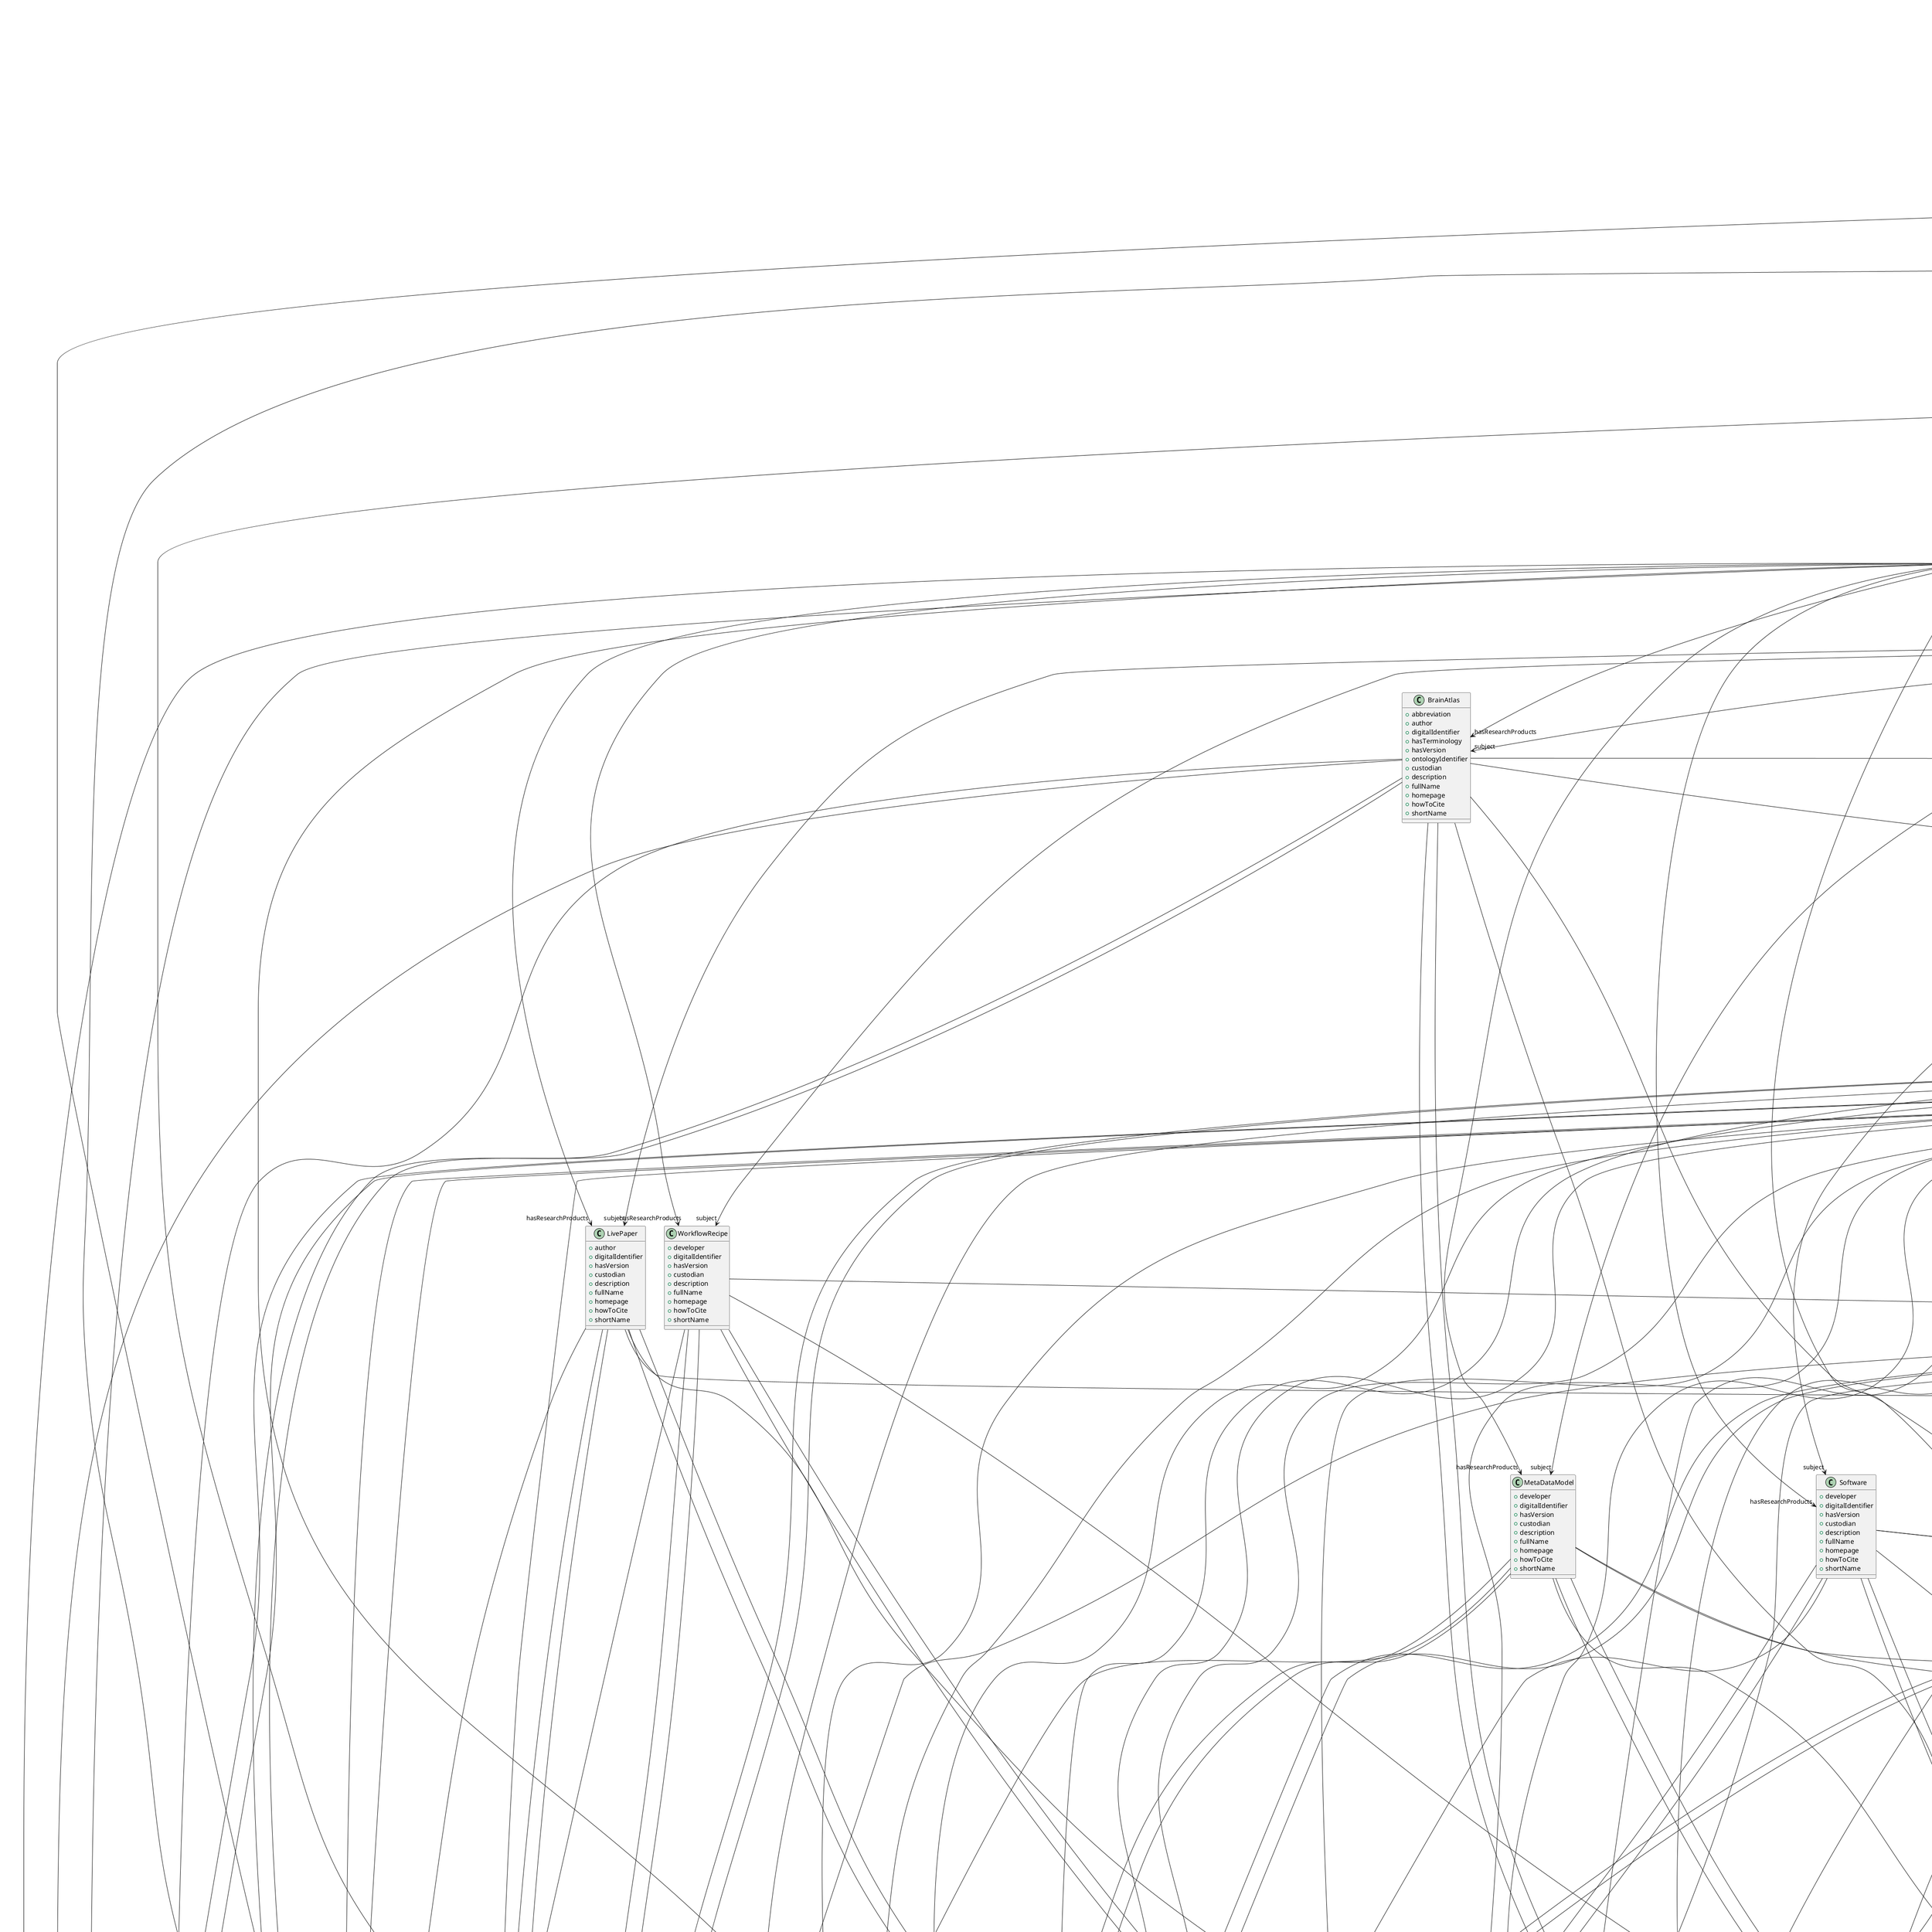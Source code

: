 @startuml

class FileBundleGrouping {
+definition
+description
+interlexIdentifier
+knowledgeSpaceLink
+name
+preferredOntologyIdentifier
+synonym

}


class Service {
+definition
+description
+interlexIdentifier
+knowledgeSpaceLink
+name
+preferredOntologyIdentifier
+synonym

}


class EthicsAssessment {
+definition
+description
+interlexIdentifier
+knowledgeSpaceLink
+name
+preferredOntologyIdentifier
+synonym

}


class ProgrammingLanguage {
+definition
+description
+interlexIdentifier
+knowledgeSpaceLink
+name
+preferredOntologyIdentifier
+synonym

}


class DiseaseModel {
+definition
+description
+interlexIdentifier
+knowledgeSpaceLink
+name
+preferredOntologyIdentifier
+synonym

}


class SemanticDataType {
+definition
+description
+interlexIdentifier
+knowledgeSpaceLink
+name
+preferredOntologyIdentifier
+synonym

}


class ModelAbstractionLevel {
+definition
+description
+interlexIdentifier
+knowledgeSpaceLink
+name
+preferredOntologyIdentifier
+synonym

}


class Technique {
+definition
+description
+interlexIdentifier
+knowledgeSpaceLink
+name
+preferredOntologyIdentifier
+synonym

}


class DataType {
+definition
+description
+interlexIdentifier
+knowledgeSpaceLink
+name
+preferredOntologyIdentifier
+synonym

}


class UnitOfMeasurement {
+definition
+description
+interlexIdentifier
+knowledgeSpaceLink
+name
+preferredOntologyIdentifier
+synonym

}


class ChemicalMixtureType {
+definition
+description
+interlexIdentifier
+knowledgeSpaceLink
+name
+preferredOntologyIdentifier
+synonym

}


class ActionStatusType {
+definition
+description
+interlexIdentifier
+knowledgeSpaceLink
+name
+preferredOntologyIdentifier
+synonym

}


class GeneticStrainType {
+definition
+description
+interlexIdentifier
+knowledgeSpaceLink
+name
+preferredOntologyIdentifier
+synonym

}


class BiologicalSex {
+definition
+description
+interlexIdentifier
+knowledgeSpaceLink
+name
+preferredOntologyIdentifier
+synonym

}


class OperatingSystem {
+definition
+description
+interlexIdentifier
+knowledgeSpaceLink
+name
+preferredOntologyIdentifier
+synonym

}


class CriteriaQualityType {
+definition
+description
+interlexIdentifier
+knowledgeSpaceLink
+name
+preferredOntologyIdentifier
+synonym

}


class FileUsageRole {
+definition
+description
+interlexIdentifier
+knowledgeSpaceLink
+name
+preferredOntologyIdentifier
+synonym

}


class OperatingDevice {
+definition
+description
+interlexIdentifier
+knowledgeSpaceLink
+name
+preferredOntologyIdentifier
+synonym

}


class SubcellularEntity {
+definition
+description
+interlexIdentifier
+knowledgeSpaceLink
+name
+preferredOntologyIdentifier
+synonym

}


class FileRepositoryType {
+definition
+description
+interlexIdentifier
+knowledgeSpaceLink
+name
+preferredOntologyIdentifier
+synonym

}


class TermSuggestion {
+addExistingTerminology
+suggestNewTerminology
+definition
+description
+interlexIdentifier
+knowledgeSpaceLink
+name
+preferredOntologyIdentifier
+synonym

}
TermSuggestion -d-> "addExistingTerminology" Terminology


class SoftwareFeature {
+definition
+description
+interlexIdentifier
+knowledgeSpaceLink
+name
+preferredOntologyIdentifier
+synonym

}


class CranialWindowType {
+definition
+description
+interlexIdentifier
+knowledgeSpaceLink
+name
+preferredOntologyIdentifier
+synonym

}


class ProductAccessibility {
+definition
+description
+interlexIdentifier
+knowledgeSpaceLink
+name
+preferredOntologyIdentifier
+synonym

}


class Disease {
+definition
+description
+interlexIdentifier
+knowledgeSpaceLink
+name
+preferredOntologyIdentifier
+synonym

}


class PatchClampVariation {
+definition
+description
+interlexIdentifier
+knowledgeSpaceLink
+name
+preferredOntologyIdentifier
+synonym

}


class CellType {
+definition
+description
+interlexIdentifier
+knowledgeSpaceLink
+name
+preferredOntologyIdentifier
+synonym

}


class ExperimentalApproach {
+definition
+description
+interlexIdentifier
+knowledgeSpaceLink
+name
+preferredOntologyIdentifier
+synonym

}


class Language {
+definition
+description
+interlexIdentifier
+knowledgeSpaceLink
+name
+preferredOntologyIdentifier
+synonym

}


class Organ {
+definition
+description
+interlexIdentifier
+knowledgeSpaceLink
+name
+preferredOntologyIdentifier
+synonym

}


class ContributionType {
+definition
+description
+interlexIdentifier
+knowledgeSpaceLink
+name
+preferredOntologyIdentifier
+synonym

}


class Terminology {
+definition
+description
+interlexIdentifier
+knowledgeSpaceLink
+name
+preferredOntologyIdentifier
+synonym

}


class TissueSampleType {
+definition
+description
+interlexIdentifier
+knowledgeSpaceLink
+name
+preferredOntologyIdentifier
+synonym

}


class TypeOfUncertainty {
+definition
+description
+interlexIdentifier
+knowledgeSpaceLink
+name
+preferredOntologyIdentifier
+synonym

}


class QualitativeOverlap {
+definition
+description
+interlexIdentifier
+knowledgeSpaceLink
+name
+preferredOntologyIdentifier
+synonym

}


class BiologicalOrder {
+definition
+description
+interlexIdentifier
+knowledgeSpaceLink
+name
+preferredOntologyIdentifier
+synonym

}


class DifferenceMeasure {
+definition
+description
+interlexIdentifier
+knowledgeSpaceLink
+name
+preferredOntologyIdentifier
+synonym

}


class UBERONParcellation {
+definition
+description
+interlexIdentifier
+knowledgeSpaceLink
+name
+preferredOntologyIdentifier
+synonym

}


class PreparationType {
+definition
+description
+interlexIdentifier
+knowledgeSpaceLink
+name
+preferredOntologyIdentifier
+synonym

}


class StimulationApproach {
+definition
+description
+interlexIdentifier
+knowledgeSpaceLink
+name
+preferredOntologyIdentifier
+synonym

}


class SoftwareApplicationCategory {
+definition
+description
+interlexIdentifier
+knowledgeSpaceLink
+name
+preferredOntologyIdentifier
+synonym

}


class Handedness {
+definition
+description
+interlexIdentifier
+knowledgeSpaceLink
+name
+preferredOntologyIdentifier
+synonym

}


class BreedingType {
+definition
+description
+interlexIdentifier
+knowledgeSpaceLink
+name
+preferredOntologyIdentifier
+synonym

}


class SubjectAttribute {
+definition
+description
+interlexIdentifier
+knowledgeSpaceLink
+name
+preferredOntologyIdentifier
+synonym

}


class TissueSampleAttribute {
+definition
+description
+interlexIdentifier
+knowledgeSpaceLink
+name
+preferredOntologyIdentifier
+synonym

}


class ModelScope {
+definition
+description
+interlexIdentifier
+knowledgeSpaceLink
+name
+preferredOntologyIdentifier
+synonym

}


class SetupType {
+definition
+description
+interlexIdentifier
+knowledgeSpaceLink
+name
+preferredOntologyIdentifier
+synonym

}


class MolecularEntity {
+definition
+description
+interlexIdentifier
+knowledgeSpaceLink
+name
+preferredOntologyIdentifier
+synonym

}


class AnatomicalAxesOrientation {
+definition
+description
+interlexIdentifier
+knowledgeSpaceLink
+name
+preferredOntologyIdentifier
+synonym

}


class DeviceType {
+definition
+description
+interlexIdentifier
+knowledgeSpaceLink
+name
+preferredOntologyIdentifier
+synonym

}


class MetaDataModelType {
+definition
+description
+interlexIdentifier
+knowledgeSpaceLink
+name
+preferredOntologyIdentifier
+synonym

}


class AtlasType {
+definition
+description
+interlexIdentifier
+knowledgeSpaceLink
+name
+preferredOntologyIdentifier
+synonym

}


class AgeCategory {
+definition
+description
+interlexIdentifier
+knowledgeSpaceLink
+name
+preferredOntologyIdentifier
+synonym

}


class StimulusType {
+definition
+description
+interlexIdentifier
+knowledgeSpaceLink
+name
+preferredOntologyIdentifier
+synonym

}


class Species {
+definition
+description
+interlexIdentifier
+knowledgeSpaceLink
+name
+preferredOntologyIdentifier
+synonym

}


class Laterality {
+definition
+description
+interlexIdentifier
+knowledgeSpaceLink
+name
+preferredOntologyIdentifier
+synonym

}


class AnatomicalPlane {
+definition
+description
+interlexIdentifier
+knowledgeSpaceLink
+name
+preferredOntologyIdentifier
+synonym

}


class AnnotationType {
+definition
+description
+interlexIdentifier
+knowledgeSpaceLink
+name
+preferredOntologyIdentifier
+synonym

}


class MeasuredQuantity {
+definition
+description
+interlexIdentifier
+knowledgeSpaceLink
+name
+preferredOntologyIdentifier
+synonym

}


class CellCultureType {
+definition
+description
+interlexIdentifier
+knowledgeSpaceLink
+name
+preferredOntologyIdentifier
+synonym

}


class ParcellationEntity {
+alternativeName
+definition
+hasParent
+hasVersion
+lookupLabel
+name
+ontologyIdentifier
+relatedUBERONTerm

}
ParcellationEntity -d-> "hasParent" ParcellationEntity
ParcellationEntity -d-> "hasVersion" ParcellationEntityVersion
ParcellationEntity -d-> "relatedUBERONTerm" UBERONParcellation


class ParcellationTerminologyVersion {
+definedIn
+hasEntityVersion
+ontologyIdentifier

}
ParcellationTerminologyVersion -d-> "definedIn" File
ParcellationTerminologyVersion -d-> "hasEntityVersion" ParcellationEntityVersion


class BrainAtlasVersion {
+abbreviation
+atlasType
+author
+coordinateSpace
+digitalIdentifier
+hasTerminologyVersion
+isAlternativeVersionOf
+isNewVersionOf
+license
+ontologyIdentifier
+usedSpecimen
+accessibility
+copyright
+custodian
+description
+fullDocumentation
+fullName
+funding
+homepage
+howToCite
+keyword
+otherContribution
+relatedPublication
+releaseDate
+repository
+shortName
+supportChannel
+versionIdentifier
+versionInnovation

}
BrainAtlasVersion -d-> "atlasType" AtlasType
BrainAtlasVersion -d-> "author" Organization
BrainAtlasVersion -d-> "author" Person
BrainAtlasVersion -d-> "coordinateSpace" CommonCoordinateSpace
BrainAtlasVersion -d-> "digitalIdentifier" DOI
BrainAtlasVersion -d-> "digitalIdentifier" ISBN
BrainAtlasVersion -d-> "digitalIdentifier" RRID
BrainAtlasVersion -d-> "hasTerminologyVersion" ParcellationTerminologyVersion
BrainAtlasVersion -d-> "isAlternativeVersionOf" BrainAtlasVersion
BrainAtlasVersion -d-> "isNewVersionOf" BrainAtlasVersion
BrainAtlasVersion -d-> "license" License
BrainAtlasVersion -d-> "usedSpecimen" Subject
BrainAtlasVersion -d-> "usedSpecimen" SubjectGroup
BrainAtlasVersion -d-> "usedSpecimen" TissueSample
BrainAtlasVersion -d-> "usedSpecimen" TissueSampleCollection
BrainAtlasVersion -d-> "accessibility" ProductAccessibility
BrainAtlasVersion -d-> "copyright" Copyright
BrainAtlasVersion -d-> "custodian" Organization
BrainAtlasVersion -d-> "custodian" Person
BrainAtlasVersion -d-> "fullDocumentation" DOI
BrainAtlasVersion -d-> "fullDocumentation" File
BrainAtlasVersion -d-> "fullDocumentation" URL
BrainAtlasVersion -d-> "funding" Funding
BrainAtlasVersion -d-> "homepage" URL
BrainAtlasVersion -d-> "keyword" FileBundleGrouping
BrainAtlasVersion -d-> "keyword" Service
BrainAtlasVersion -d-> "keyword" EthicsAssessment
BrainAtlasVersion -d-> "keyword" ProgrammingLanguage
BrainAtlasVersion -d-> "keyword" DiseaseModel
BrainAtlasVersion -d-> "keyword" SemanticDataType
BrainAtlasVersion -d-> "keyword" ModelAbstractionLevel
BrainAtlasVersion -d-> "keyword" Technique
BrainAtlasVersion -d-> "keyword" DataType
BrainAtlasVersion -d-> "keyword" UnitOfMeasurement
BrainAtlasVersion -d-> "keyword" ChemicalMixtureType
BrainAtlasVersion -d-> "keyword" ActionStatusType
BrainAtlasVersion -d-> "keyword" GeneticStrainType
BrainAtlasVersion -d-> "keyword" BiologicalSex
BrainAtlasVersion -d-> "keyword" OperatingSystem
BrainAtlasVersion -d-> "keyword" CriteriaQualityType
BrainAtlasVersion -d-> "keyword" FileUsageRole
BrainAtlasVersion -d-> "keyword" OperatingDevice
BrainAtlasVersion -d-> "keyword" SubcellularEntity
BrainAtlasVersion -d-> "keyword" FileRepositoryType
BrainAtlasVersion -d-> "keyword" TermSuggestion
BrainAtlasVersion -d-> "keyword" SoftwareFeature
BrainAtlasVersion -d-> "keyword" CranialWindowType
BrainAtlasVersion -d-> "keyword" ProductAccessibility
BrainAtlasVersion -d-> "keyword" Disease
BrainAtlasVersion -d-> "keyword" PatchClampVariation
BrainAtlasVersion -d-> "keyword" CellType
BrainAtlasVersion -d-> "keyword" ExperimentalApproach
BrainAtlasVersion -d-> "keyword" Language
BrainAtlasVersion -d-> "keyword" Organ
BrainAtlasVersion -d-> "keyword" ContributionType
BrainAtlasVersion -d-> "keyword" Terminology
BrainAtlasVersion -d-> "keyword" TissueSampleType
BrainAtlasVersion -d-> "keyword" TypeOfUncertainty
BrainAtlasVersion -d-> "keyword" QualitativeOverlap
BrainAtlasVersion -d-> "keyword" BiologicalOrder
BrainAtlasVersion -d-> "keyword" DifferenceMeasure
BrainAtlasVersion -d-> "keyword" UBERONParcellation
BrainAtlasVersion -d-> "keyword" PreparationType
BrainAtlasVersion -d-> "keyword" StimulationApproach
BrainAtlasVersion -d-> "keyword" SoftwareApplicationCategory
BrainAtlasVersion -d-> "keyword" Handedness
BrainAtlasVersion -d-> "keyword" BreedingType
BrainAtlasVersion -d-> "keyword" SubjectAttribute
BrainAtlasVersion -d-> "keyword" TissueSampleAttribute
BrainAtlasVersion -d-> "keyword" ModelScope
BrainAtlasVersion -d-> "keyword" SetupType
BrainAtlasVersion -d-> "keyword" MolecularEntity
BrainAtlasVersion -d-> "keyword" AnatomicalAxesOrientation
BrainAtlasVersion -d-> "keyword" DeviceType
BrainAtlasVersion -d-> "keyword" MetaDataModelType
BrainAtlasVersion -d-> "keyword" AtlasType
BrainAtlasVersion -d-> "keyword" AgeCategory
BrainAtlasVersion -d-> "keyword" StimulusType
BrainAtlasVersion -d-> "keyword" Species
BrainAtlasVersion -d-> "keyword" Laterality
BrainAtlasVersion -d-> "keyword" AnatomicalPlane
BrainAtlasVersion -d-> "keyword" AnnotationType
BrainAtlasVersion -d-> "keyword" MeasuredQuantity
BrainAtlasVersion -d-> "keyword" CellCultureType
BrainAtlasVersion -d-> "otherContribution" Contribution
BrainAtlasVersion -d-> "relatedPublication" DOI
BrainAtlasVersion -d-> "relatedPublication" ISBN
BrainAtlasVersion -d-> "relatedPublication" HANDLE
BrainAtlasVersion -d-> "repository" FileRepository


class BrainAtlas {
+abbreviation
+author
+digitalIdentifier
+hasTerminology
+hasVersion
+ontologyIdentifier
+custodian
+description
+fullName
+homepage
+howToCite
+shortName

}
BrainAtlas -d-> "author" Organization
BrainAtlas -d-> "author" Person
BrainAtlas -d-> "digitalIdentifier" DOI
BrainAtlas -d-> "digitalIdentifier" ISBN
BrainAtlas -d-> "digitalIdentifier" RRID
BrainAtlas -d-> "hasTerminology" ParcellationTerminology
BrainAtlas -d-> "hasVersion" BrainAtlasVersion
BrainAtlas -d-> "custodian" Organization
BrainAtlas -d-> "custodian" Person
BrainAtlas -d-> "homepage" URL


class ParcellationEntityVersion {
+additionalRemarks
+alternativeName
+correctedName
+hasAnnotation
+hasParent
+lookupLabel
+name
+ontologyIdentifier
+relationAssessment
+versionIdentifier
+versionInnovation

}
ParcellationEntityVersion -d-> "hasAnnotation" AtlasAnnotation
ParcellationEntityVersion -d-> "hasParent" ParcellationEntity
ParcellationEntityVersion -d-> "hasParent" ParcellationEntityVersion
ParcellationEntityVersion -d-> "relationAssessment" QualitativeRelationAssessment
ParcellationEntityVersion -d-> "relationAssessment" QuantitativeRelationAssessment


class AtlasAnnotation {
+annotationType
+bestViewPoint
+criteria
+criteriaQualityType
+displayColor
+inspiredBy
+internalIdentifier
+laterality
+visualizedIn

}
AtlasAnnotation -d-> "annotationType" AnnotationType
AtlasAnnotation -d-> "bestViewPoint" CoordinatePoint
AtlasAnnotation -d-> "criteria" ProtocolExecution
AtlasAnnotation -d-> "criteriaQualityType" CriteriaQualityType
AtlasAnnotation -d-> "inspiredBy" File
AtlasAnnotation -d-> "laterality" Laterality
AtlasAnnotation -d-> "visualizedIn" File


class CommonCoordinateSpace {
+anatomicalAxesOrientation
+axesOrigin
+defaultImage
+description
+digitalIdentifier
+fullName
+homepage
+howToCite
+nativeUnit
+ontologyIdentifier
+releaseDate
+shortName
+usedSpecimen
+versionIdentifier

}
CommonCoordinateSpace -d-> "anatomicalAxesOrientation" AnatomicalAxesOrientation
CommonCoordinateSpace -d-> "axesOrigin" QuantitativeValue
CommonCoordinateSpace -d-> "defaultImage" File
CommonCoordinateSpace -d-> "digitalIdentifier" DOI
CommonCoordinateSpace -d-> "digitalIdentifier" ISBN
CommonCoordinateSpace -d-> "digitalIdentifier" RRID
CommonCoordinateSpace -d-> "homepage" URL
CommonCoordinateSpace -d-> "nativeUnit" UnitOfMeasurement
CommonCoordinateSpace -d-> "usedSpecimen" Subject
CommonCoordinateSpace -d-> "usedSpecimen" SubjectGroup
CommonCoordinateSpace -d-> "usedSpecimen" TissueSample
CommonCoordinateSpace -d-> "usedSpecimen" TissueSampleCollection


class ParcellationTerminology {
+definedIn
+hasEntity
+ontologyIdentifier

}
ParcellationTerminology -d-> "definedIn" File
ParcellationTerminology -d-> "hasEntity" ParcellationEntity


class CustomAnatomicalEntity {
+hasAnnotation
+name
+relatedUBERONTerm
+relationAssessment

}
CustomAnatomicalEntity -d-> "hasAnnotation" CustomAnnotation
CustomAnatomicalEntity -d-> "relatedUBERONTerm" UBERONParcellation
CustomAnatomicalEntity -d-> "relationAssessment" QualitativeRelationAssessment
CustomAnatomicalEntity -d-> "relationAssessment" QuantitativeRelationAssessment


class CustomCoordinateSpace {
+anatomicalAxesOrientation
+axesOrigin
+defaultImage
+name
+nativeUnit

}
CustomCoordinateSpace -d-> "anatomicalAxesOrientation" AnatomicalAxesOrientation
CustomCoordinateSpace -d-> "axesOrigin" QuantitativeValue
CustomCoordinateSpace -d-> "defaultImage" File
CustomCoordinateSpace -d-> "nativeUnit" UnitOfMeasurement


class CustomAnnotation {
+annotationType
+bestViewPoint
+coordinateSpace
+criteria
+criteriaQualityType
+displayColor
+inspiredBy
+internalIdentifier
+laterality
+visualizedIn

}
CustomAnnotation -d-> "annotationType" AnnotationType
CustomAnnotation -d-> "bestViewPoint" CoordinatePoint
CustomAnnotation -d-> "coordinateSpace" CommonCoordinateSpace
CustomAnnotation -d-> "coordinateSpace" CustomCoordinateSpace
CustomAnnotation -d-> "criteria" ProtocolExecution
CustomAnnotation -d-> "criteriaQualityType" CriteriaQualityType
CustomAnnotation -d-> "inspiredBy" File
CustomAnnotation -d-> "laterality" Laterality
CustomAnnotation -d-> "visualizedIn" File


class CoordinatePoint {
+coordinates
+coordinateSpace

}
CoordinatePoint -d-> "coordinates" QuantitativeValue
CoordinatePoint -d-> "coordinateSpace" CommonCoordinateSpace
CoordinatePoint -d-> "coordinateSpace" CustomCoordinateSpace


class QuantitativeRelationAssessment {
+criteria
+inRelationTo
+quantitativeOverlap

}
QuantitativeRelationAssessment -d-> "criteria" ProtocolExecution
QuantitativeRelationAssessment -d-> "inRelationTo" ParcellationEntityVersion
QuantitativeRelationAssessment -d-> "quantitativeOverlap" QuantitativeValue
QuantitativeRelationAssessment -d-> "quantitativeOverlap" QuantitativeValueRange


class QualitativeRelationAssessment {
+criteria
+inRelationTo
+qualitativeOverlap

}
QualitativeRelationAssessment -d-> "criteria" ProtocolExecution
QualitativeRelationAssessment -d-> "inRelationTo" CustomAnatomicalEntity
QualitativeRelationAssessment -d-> "inRelationTo" ParcellationEntity
QualitativeRelationAssessment -d-> "inRelationTo" ParcellationEntityVersion
QualitativeRelationAssessment -d-> "qualitativeOverlap" QualitativeOverlap


class AnatomicalTargetPosition {
+anatomicalTarget
+targetIdentificationType
+coordinates
+additionalRemarks
+lookupLabel

}
AnatomicalTargetPosition -d-> "anatomicalTarget" ParcellationEntity
AnatomicalTargetPosition -d-> "anatomicalTarget" ParcellationEntityVersion
AnatomicalTargetPosition -d-> "anatomicalTarget" CustomAnatomicalEntity
AnatomicalTargetPosition -d-> "anatomicalTarget" CellType
AnatomicalTargetPosition -d-> "anatomicalTarget" UBERONParcellation
AnatomicalTargetPosition -d-> "targetIdentificationType" AnatomicalIdentificationType
AnatomicalTargetPosition -d-> "coordinates" CoordinatePoint


class Rectangle {
+length
+width

}
Rectangle -d-> "length" QuantitativeValue
Rectangle -d-> "width" QuantitativeValue


class Ellipse {
+semiMinorAxis
+semiMajorAxis

}
Ellipse -d-> "semiMinorAxis" QuantitativeValue
Ellipse -d-> "semiMajorAxis" QuantitativeValue


class Circle {
+radius

}
Circle -d-> "radius" QuantitativeValue


class Periodical {
+fullName
+shortName
+digitalIdentifier

}
Periodical -d-> "digitalIdentifier" ISSN


class Chapter {
+isPartOf
+pagination
+digitalIdentifier
+abstract
+custodian
+author
+citedPublication
+copyright
+dateCreated
+dateModified
+datePublished
+editor
+funding
+name
+keyword
+license
+publisher
+IRI
+versionIdentifier

}
Chapter -d-> "isPartOf" Book
Chapter -d-> "digitalIdentifier" DOI
Chapter -d-> "custodian" Organization
Chapter -d-> "custodian" Person
Chapter -d-> "author" Organization
Chapter -d-> "author" Person
Chapter -d-> "citedPublication" DOI
Chapter -d-> "citedPublication" ISBN
Chapter -d-> "copyright" Copyright
Chapter -d-> "editor" Person
Chapter -d-> "funding" Funding
Chapter -d-> "keyword" ParcellationEntity
Chapter -d-> "keyword" ParcellationEntityVersion
Chapter -d-> "keyword" CustomAnatomicalEntity
Chapter -d-> "keyword" DiseaseModel
Chapter -d-> "keyword" GeneticStrainType
Chapter -d-> "keyword" BiologicalSex
Chapter -d-> "keyword" SubcellularEntity
Chapter -d-> "keyword" TermSuggestion
Chapter -d-> "keyword" Disease
Chapter -d-> "keyword" CellType
Chapter -d-> "keyword" Organ
Chapter -d-> "keyword" BiologicalOrder
Chapter -d-> "keyword" UBERONParcellation
Chapter -d-> "keyword" Handedness
Chapter -d-> "keyword" BreedingType
Chapter -d-> "keyword" MolecularEntity
Chapter -d-> "keyword" Species
Chapter -d-> "keyword" CellCultureType
Chapter -d-> "license" License
Chapter -d-> "publisher" Organization
Chapter -d-> "publisher" Person


class LivePaperResourceItem {
+IRI
+name
+hostedBy
+isPartOf

}
LivePaperResourceItem -d-> "hostedBy" Organization
LivePaperResourceItem -d-> "isPartOf" LivePaperSection


class PublicationIssue {
+issueNumber
+isPartOf

}
PublicationIssue -d-> "isPartOf" PublicationVolume


class LivePaperSection {
+sectionType
+order
+name
+description
+isPartOf

}
LivePaperSection -d-> "isPartOf" LivePaperVersion


class PublicationVolume {
+volumeNumber
+isPartOf

}
PublicationVolume -d-> "isPartOf" Periodical


class ScholarlyArticle {
+isPartOf
+pagination
+abstract
+custodian
+author
+citedPublication
+copyright
+dateCreated
+dateModified
+datePublished
+digitalIdentifier
+editor
+funding
+name
+keyword
+license
+publisher
+IRI
+versionIdentifier

}
ScholarlyArticle -d-> "isPartOf" PublicationIssue
ScholarlyArticle -d-> "isPartOf" PublicationVolume
ScholarlyArticle -d-> "custodian" Organization
ScholarlyArticle -d-> "custodian" Person
ScholarlyArticle -d-> "author" Organization
ScholarlyArticle -d-> "author" Person
ScholarlyArticle -d-> "citedPublication" DOI
ScholarlyArticle -d-> "citedPublication" ISBN
ScholarlyArticle -d-> "copyright" Copyright
ScholarlyArticle -d-> "digitalIdentifier" DOI
ScholarlyArticle -d-> "editor" Person
ScholarlyArticle -d-> "funding" Funding
ScholarlyArticle -d-> "keyword" ParcellationEntity
ScholarlyArticle -d-> "keyword" ParcellationEntityVersion
ScholarlyArticle -d-> "keyword" CustomAnatomicalEntity
ScholarlyArticle -d-> "keyword" DiseaseModel
ScholarlyArticle -d-> "keyword" GeneticStrainType
ScholarlyArticle -d-> "keyword" BiologicalSex
ScholarlyArticle -d-> "keyword" SubcellularEntity
ScholarlyArticle -d-> "keyword" TermSuggestion
ScholarlyArticle -d-> "keyword" Disease
ScholarlyArticle -d-> "keyword" CellType
ScholarlyArticle -d-> "keyword" Organ
ScholarlyArticle -d-> "keyword" BiologicalOrder
ScholarlyArticle -d-> "keyword" UBERONParcellation
ScholarlyArticle -d-> "keyword" Handedness
ScholarlyArticle -d-> "keyword" BreedingType
ScholarlyArticle -d-> "keyword" MolecularEntity
ScholarlyArticle -d-> "keyword" Species
ScholarlyArticle -d-> "keyword" CellCultureType
ScholarlyArticle -d-> "license" License
ScholarlyArticle -d-> "publisher" Organization
ScholarlyArticle -d-> "publisher" Person


class Book {
+digitalIdentifier
+abstract
+custodian
+author
+citedPublication
+copyright
+dateCreated
+dateModified
+datePublished
+editor
+funding
+name
+keyword
+license
+publisher
+IRI
+versionIdentifier

}
Book -d-> "digitalIdentifier" ISBN
Book -d-> "digitalIdentifier" DOI
Book -d-> "custodian" Organization
Book -d-> "custodian" Person
Book -d-> "author" Organization
Book -d-> "author" Person
Book -d-> "citedPublication" DOI
Book -d-> "citedPublication" ISBN
Book -d-> "copyright" Copyright
Book -d-> "editor" Person
Book -d-> "funding" Funding
Book -d-> "keyword" ParcellationEntity
Book -d-> "keyword" ParcellationEntityVersion
Book -d-> "keyword" CustomAnatomicalEntity
Book -d-> "keyword" DiseaseModel
Book -d-> "keyword" GeneticStrainType
Book -d-> "keyword" BiologicalSex
Book -d-> "keyword" SubcellularEntity
Book -d-> "keyword" TermSuggestion
Book -d-> "keyword" Disease
Book -d-> "keyword" CellType
Book -d-> "keyword" Organ
Book -d-> "keyword" BiologicalOrder
Book -d-> "keyword" UBERONParcellation
Book -d-> "keyword" Handedness
Book -d-> "keyword" BreedingType
Book -d-> "keyword" MolecularEntity
Book -d-> "keyword" Species
Book -d-> "keyword" CellCultureType
Book -d-> "license" License
Book -d-> "publisher" Organization
Book -d-> "publisher" Person


class LivePaperVersion {
+about
+author
+lastModified
+digitalIdentifier
+isAlternativeVersionOf
+isNewVersionOf
+license
+relatedPublication
+accessibility
+copyright
+custodian
+description
+fullDocumentation
+fullName
+funding
+homepage
+howToCite
+keyword
+otherContribution
+releaseDate
+repository
+shortName
+supportChannel
+versionIdentifier
+versionInnovation

}
LivePaperVersion -d-> "about" DatasetVersion
LivePaperVersion -d-> "about" ModelVersion
LivePaperVersion -d-> "about" SoftwareVersion
LivePaperVersion -d-> "author" Organization
LivePaperVersion -d-> "author" Person
LivePaperVersion -d-> "digitalIdentifier" DOI
LivePaperVersion -d-> "isAlternativeVersionOf" LivePaperVersion
LivePaperVersion -d-> "isNewVersionOf" LivePaperVersion
LivePaperVersion -d-> "license" License
LivePaperVersion -d-> "relatedPublication" DOI
LivePaperVersion -d-> "relatedPublication" ISBN
LivePaperVersion -d-> "relatedPublication" ISSN
LivePaperVersion -d-> "accessibility" ProductAccessibility
LivePaperVersion -d-> "copyright" Copyright
LivePaperVersion -d-> "custodian" Organization
LivePaperVersion -d-> "custodian" Person
LivePaperVersion -d-> "fullDocumentation" DOI
LivePaperVersion -d-> "fullDocumentation" File
LivePaperVersion -d-> "fullDocumentation" URL
LivePaperVersion -d-> "funding" Funding
LivePaperVersion -d-> "homepage" URL
LivePaperVersion -d-> "keyword" FileBundleGrouping
LivePaperVersion -d-> "keyword" Service
LivePaperVersion -d-> "keyword" EthicsAssessment
LivePaperVersion -d-> "keyword" ProgrammingLanguage
LivePaperVersion -d-> "keyword" DiseaseModel
LivePaperVersion -d-> "keyword" SemanticDataType
LivePaperVersion -d-> "keyword" ModelAbstractionLevel
LivePaperVersion -d-> "keyword" Technique
LivePaperVersion -d-> "keyword" DataType
LivePaperVersion -d-> "keyword" UnitOfMeasurement
LivePaperVersion -d-> "keyword" ChemicalMixtureType
LivePaperVersion -d-> "keyword" ActionStatusType
LivePaperVersion -d-> "keyword" GeneticStrainType
LivePaperVersion -d-> "keyword" BiologicalSex
LivePaperVersion -d-> "keyword" OperatingSystem
LivePaperVersion -d-> "keyword" CriteriaQualityType
LivePaperVersion -d-> "keyword" FileUsageRole
LivePaperVersion -d-> "keyword" OperatingDevice
LivePaperVersion -d-> "keyword" SubcellularEntity
LivePaperVersion -d-> "keyword" FileRepositoryType
LivePaperVersion -d-> "keyword" TermSuggestion
LivePaperVersion -d-> "keyword" SoftwareFeature
LivePaperVersion -d-> "keyword" CranialWindowType
LivePaperVersion -d-> "keyword" ProductAccessibility
LivePaperVersion -d-> "keyword" Disease
LivePaperVersion -d-> "keyword" PatchClampVariation
LivePaperVersion -d-> "keyword" CellType
LivePaperVersion -d-> "keyword" ExperimentalApproach
LivePaperVersion -d-> "keyword" Language
LivePaperVersion -d-> "keyword" Organ
LivePaperVersion -d-> "keyword" ContributionType
LivePaperVersion -d-> "keyword" Terminology
LivePaperVersion -d-> "keyword" TissueSampleType
LivePaperVersion -d-> "keyword" TypeOfUncertainty
LivePaperVersion -d-> "keyword" QualitativeOverlap
LivePaperVersion -d-> "keyword" BiologicalOrder
LivePaperVersion -d-> "keyword" DifferenceMeasure
LivePaperVersion -d-> "keyword" UBERONParcellation
LivePaperVersion -d-> "keyword" PreparationType
LivePaperVersion -d-> "keyword" StimulationApproach
LivePaperVersion -d-> "keyword" SoftwareApplicationCategory
LivePaperVersion -d-> "keyword" Handedness
LivePaperVersion -d-> "keyword" BreedingType
LivePaperVersion -d-> "keyword" SubjectAttribute
LivePaperVersion -d-> "keyword" TissueSampleAttribute
LivePaperVersion -d-> "keyword" ModelScope
LivePaperVersion -d-> "keyword" SetupType
LivePaperVersion -d-> "keyword" MolecularEntity
LivePaperVersion -d-> "keyword" AnatomicalAxesOrientation
LivePaperVersion -d-> "keyword" DeviceType
LivePaperVersion -d-> "keyword" MetaDataModelType
LivePaperVersion -d-> "keyword" AtlasType
LivePaperVersion -d-> "keyword" AgeCategory
LivePaperVersion -d-> "keyword" StimulusType
LivePaperVersion -d-> "keyword" Species
LivePaperVersion -d-> "keyword" Laterality
LivePaperVersion -d-> "keyword" AnatomicalPlane
LivePaperVersion -d-> "keyword" AnnotationType
LivePaperVersion -d-> "keyword" MeasuredQuantity
LivePaperVersion -d-> "keyword" CellCultureType
LivePaperVersion -d-> "otherContribution" Contribution
LivePaperVersion -d-> "repository" FileRepository


class LivePaper {
+author
+digitalIdentifier
+hasVersion
+custodian
+description
+fullName
+homepage
+howToCite
+shortName

}
LivePaper -d-> "author" Organization
LivePaper -d-> "author" Person
LivePaper -d-> "digitalIdentifier" DOI
LivePaper -d-> "hasVersion" LivePaperVersion
LivePaper -d-> "custodian" Organization
LivePaper -d-> "custodian" Person
LivePaper -d-> "homepage" URL


class LaunchConfiguration {
+description
+name
+executable
+arguments
+environmentVariables

}
LaunchConfiguration -d-> "environmentVariables" PropertyValueList


class HardwareSystem {
+name
+version
+description

}


class Optimization {
+input
+output
+environment
+launchConfiguration
+startedBy
+wasInformedBy
+status
+resourceUsage
+tags
+recipe
+description
+endedAtTime
+lookupLabel
+customPropertySet
+startedAtTime
+studyTarget

}
Optimization -d-> "input" FileBundle
Optimization -d-> "input" File
Optimization -d-> "input" LocalFile
Optimization -d-> "input" SoftwareVersion
Optimization -d-> "input" ModelVersion
Optimization -d-> "output" FileBundle
Optimization -d-> "output" File
Optimization -d-> "output" LocalFile
Optimization -d-> "output" ModelVersion
Optimization -d-> "environment" Environment
Optimization -d-> "launchConfiguration" LaunchConfiguration
Optimization -d-> "startedBy" Person
Optimization -d-> "startedBy" SoftwareAgent
Optimization -d-> "wasInformedBy" Optimization
Optimization -d-> "wasInformedBy" ModelValidation
Optimization -d-> "wasInformedBy" Visualization
Optimization -d-> "wasInformedBy" DataAnalysis
Optimization -d-> "wasInformedBy" Simulation
Optimization -d-> "status" ActionStatusType
Optimization -d-> "resourceUsage" QuantitativeValue
Optimization -d-> "resourceUsage" QuantitativeValueRange
Optimization -d-> "recipe" WorkflowRecipeVersion
Optimization -d-> "customPropertySet" CustomPropertySet
Optimization -d-> "studyTarget" ParcellationEntity
Optimization -d-> "studyTarget" ParcellationEntityVersion
Optimization -d-> "studyTarget" CustomAnatomicalEntity
Optimization -d-> "studyTarget" DiseaseModel
Optimization -d-> "studyTarget" GeneticStrainType
Optimization -d-> "studyTarget" BiologicalSex
Optimization -d-> "studyTarget" SubcellularEntity
Optimization -d-> "studyTarget" TermSuggestion
Optimization -d-> "studyTarget" Disease
Optimization -d-> "studyTarget" CellType
Optimization -d-> "studyTarget" Organ
Optimization -d-> "studyTarget" BiologicalOrder
Optimization -d-> "studyTarget" UBERONParcellation
Optimization -d-> "studyTarget" Handedness
Optimization -d-> "studyTarget" BreedingType
Optimization -d-> "studyTarget" MolecularEntity
Optimization -d-> "studyTarget" Species
Optimization -d-> "studyTarget" CellCultureType


class ValidationTest {
+developer
+digitalIdentifier
+hasVersion
+scope
+studyTarget
+experimentalTechnique
+scoreType
+custodian
+description
+fullName
+homepage
+howToCite
+shortName

}
ValidationTest -d-> "developer" Organization
ValidationTest -d-> "developer" Person
ValidationTest -d-> "digitalIdentifier" DOI
ValidationTest -d-> "hasVersion" ValidationTestVersion
ValidationTest -d-> "scope" ModelScope
ValidationTest -d-> "studyTarget" ParcellationEntity
ValidationTest -d-> "studyTarget" ParcellationEntityVersion
ValidationTest -d-> "studyTarget" CustomAnatomicalEntity
ValidationTest -d-> "studyTarget" DiseaseModel
ValidationTest -d-> "studyTarget" GeneticStrainType
ValidationTest -d-> "studyTarget" BiologicalSex
ValidationTest -d-> "studyTarget" SubcellularEntity
ValidationTest -d-> "studyTarget" TermSuggestion
ValidationTest -d-> "studyTarget" Disease
ValidationTest -d-> "studyTarget" CellType
ValidationTest -d-> "studyTarget" Organ
ValidationTest -d-> "studyTarget" BiologicalOrder
ValidationTest -d-> "studyTarget" UBERONParcellation
ValidationTest -d-> "studyTarget" Handedness
ValidationTest -d-> "studyTarget" BreedingType
ValidationTest -d-> "studyTarget" MolecularEntity
ValidationTest -d-> "studyTarget" Species
ValidationTest -d-> "studyTarget" CellCultureType
ValidationTest -d-> "experimentalTechnique" Technique
ValidationTest -d-> "scoreType" DifferenceMeasure
ValidationTest -d-> "custodian" Organization
ValidationTest -d-> "custodian" Person
ValidationTest -d-> "homepage" URL


class WorkflowRecipe {
+developer
+digitalIdentifier
+hasVersion
+custodian
+description
+fullName
+homepage
+howToCite
+shortName

}
WorkflowRecipe -d-> "developer" Organization
WorkflowRecipe -d-> "developer" Person
WorkflowRecipe -d-> "digitalIdentifier" DOI
WorkflowRecipe -d-> "hasVersion" WorkflowRecipeVersion
WorkflowRecipe -d-> "custodian" Organization
WorkflowRecipe -d-> "custodian" Person
WorkflowRecipe -d-> "homepage" URL


class SoftwareAgent {
+name
+software
+environment

}
SoftwareAgent -d-> "software" SoftwareVersion
SoftwareAgent -d-> "environment" Environment


class ModelValidation {
+input
+output
+score
+environment
+launchConfiguration
+startedBy
+wasInformedBy
+status
+resourceUsage
+tags
+recipe
+description
+endedAtTime
+lookupLabel
+customPropertySet
+startedAtTime
+studyTarget

}
ModelValidation -d-> "input" FileBundle
ModelValidation -d-> "input" File
ModelValidation -d-> "input" LocalFile
ModelValidation -d-> "input" SoftwareVersion
ModelValidation -d-> "input" ModelVersion
ModelValidation -d-> "input" ValidationTestVersion
ModelValidation -d-> "output" FileBundle
ModelValidation -d-> "output" File
ModelValidation -d-> "output" LocalFile
ModelValidation -d-> "environment" Environment
ModelValidation -d-> "launchConfiguration" LaunchConfiguration
ModelValidation -d-> "startedBy" Person
ModelValidation -d-> "startedBy" SoftwareAgent
ModelValidation -d-> "wasInformedBy" Optimization
ModelValidation -d-> "wasInformedBy" ModelValidation
ModelValidation -d-> "wasInformedBy" Visualization
ModelValidation -d-> "wasInformedBy" DataAnalysis
ModelValidation -d-> "wasInformedBy" Simulation
ModelValidation -d-> "status" ActionStatusType
ModelValidation -d-> "resourceUsage" QuantitativeValue
ModelValidation -d-> "resourceUsage" QuantitativeValueRange
ModelValidation -d-> "recipe" WorkflowRecipeVersion
ModelValidation -d-> "customPropertySet" CustomPropertySet
ModelValidation -d-> "studyTarget" ParcellationEntity
ModelValidation -d-> "studyTarget" ParcellationEntityVersion
ModelValidation -d-> "studyTarget" CustomAnatomicalEntity
ModelValidation -d-> "studyTarget" DiseaseModel
ModelValidation -d-> "studyTarget" GeneticStrainType
ModelValidation -d-> "studyTarget" BiologicalSex
ModelValidation -d-> "studyTarget" SubcellularEntity
ModelValidation -d-> "studyTarget" TermSuggestion
ModelValidation -d-> "studyTarget" Disease
ModelValidation -d-> "studyTarget" CellType
ModelValidation -d-> "studyTarget" Organ
ModelValidation -d-> "studyTarget" BiologicalOrder
ModelValidation -d-> "studyTarget" UBERONParcellation
ModelValidation -d-> "studyTarget" Handedness
ModelValidation -d-> "studyTarget" BreedingType
ModelValidation -d-> "studyTarget" MolecularEntity
ModelValidation -d-> "studyTarget" Species
ModelValidation -d-> "studyTarget" CellCultureType


class ValidationTestVersion {
+developer
+digitalIdentifier
+format
+isAlternativeVersionOf
+isNewVersionOf
+license
+referenceData
+entryPoint
+accessibility
+copyright
+custodian
+description
+fullDocumentation
+fullName
+funding
+homepage
+howToCite
+keyword
+otherContribution
+relatedPublication
+releaseDate
+repository
+shortName
+supportChannel
+versionIdentifier
+versionInnovation

}
ValidationTestVersion -d-> "developer" Organization
ValidationTestVersion -d-> "developer" Person
ValidationTestVersion -d-> "digitalIdentifier" DOI
ValidationTestVersion -d-> "format" ContentType
ValidationTestVersion -d-> "isAlternativeVersionOf" ValidationTestVersion
ValidationTestVersion -d-> "isNewVersionOf" ValidationTestVersion
ValidationTestVersion -d-> "license" License
ValidationTestVersion -d-> "referenceData" DOI
ValidationTestVersion -d-> "referenceData" File
ValidationTestVersion -d-> "referenceData" FileBundle
ValidationTestVersion -d-> "referenceData" URL
ValidationTestVersion -d-> "accessibility" ProductAccessibility
ValidationTestVersion -d-> "copyright" Copyright
ValidationTestVersion -d-> "custodian" Organization
ValidationTestVersion -d-> "custodian" Person
ValidationTestVersion -d-> "fullDocumentation" DOI
ValidationTestVersion -d-> "fullDocumentation" File
ValidationTestVersion -d-> "fullDocumentation" URL
ValidationTestVersion -d-> "funding" Funding
ValidationTestVersion -d-> "homepage" URL
ValidationTestVersion -d-> "keyword" FileBundleGrouping
ValidationTestVersion -d-> "keyword" Service
ValidationTestVersion -d-> "keyword" EthicsAssessment
ValidationTestVersion -d-> "keyword" ProgrammingLanguage
ValidationTestVersion -d-> "keyword" DiseaseModel
ValidationTestVersion -d-> "keyword" SemanticDataType
ValidationTestVersion -d-> "keyword" ModelAbstractionLevel
ValidationTestVersion -d-> "keyword" Technique
ValidationTestVersion -d-> "keyword" DataType
ValidationTestVersion -d-> "keyword" UnitOfMeasurement
ValidationTestVersion -d-> "keyword" ChemicalMixtureType
ValidationTestVersion -d-> "keyword" ActionStatusType
ValidationTestVersion -d-> "keyword" GeneticStrainType
ValidationTestVersion -d-> "keyword" BiologicalSex
ValidationTestVersion -d-> "keyword" OperatingSystem
ValidationTestVersion -d-> "keyword" CriteriaQualityType
ValidationTestVersion -d-> "keyword" FileUsageRole
ValidationTestVersion -d-> "keyword" OperatingDevice
ValidationTestVersion -d-> "keyword" SubcellularEntity
ValidationTestVersion -d-> "keyword" FileRepositoryType
ValidationTestVersion -d-> "keyword" TermSuggestion
ValidationTestVersion -d-> "keyword" SoftwareFeature
ValidationTestVersion -d-> "keyword" CranialWindowType
ValidationTestVersion -d-> "keyword" ProductAccessibility
ValidationTestVersion -d-> "keyword" Disease
ValidationTestVersion -d-> "keyword" PatchClampVariation
ValidationTestVersion -d-> "keyword" CellType
ValidationTestVersion -d-> "keyword" ExperimentalApproach
ValidationTestVersion -d-> "keyword" Language
ValidationTestVersion -d-> "keyword" Organ
ValidationTestVersion -d-> "keyword" ContributionType
ValidationTestVersion -d-> "keyword" Terminology
ValidationTestVersion -d-> "keyword" TissueSampleType
ValidationTestVersion -d-> "keyword" TypeOfUncertainty
ValidationTestVersion -d-> "keyword" QualitativeOverlap
ValidationTestVersion -d-> "keyword" BiologicalOrder
ValidationTestVersion -d-> "keyword" DifferenceMeasure
ValidationTestVersion -d-> "keyword" UBERONParcellation
ValidationTestVersion -d-> "keyword" PreparationType
ValidationTestVersion -d-> "keyword" StimulationApproach
ValidationTestVersion -d-> "keyword" SoftwareApplicationCategory
ValidationTestVersion -d-> "keyword" Handedness
ValidationTestVersion -d-> "keyword" BreedingType
ValidationTestVersion -d-> "keyword" SubjectAttribute
ValidationTestVersion -d-> "keyword" TissueSampleAttribute
ValidationTestVersion -d-> "keyword" ModelScope
ValidationTestVersion -d-> "keyword" SetupType
ValidationTestVersion -d-> "keyword" MolecularEntity
ValidationTestVersion -d-> "keyword" AnatomicalAxesOrientation
ValidationTestVersion -d-> "keyword" DeviceType
ValidationTestVersion -d-> "keyword" MetaDataModelType
ValidationTestVersion -d-> "keyword" AtlasType
ValidationTestVersion -d-> "keyword" AgeCategory
ValidationTestVersion -d-> "keyword" StimulusType
ValidationTestVersion -d-> "keyword" Species
ValidationTestVersion -d-> "keyword" Laterality
ValidationTestVersion -d-> "keyword" AnatomicalPlane
ValidationTestVersion -d-> "keyword" AnnotationType
ValidationTestVersion -d-> "keyword" MeasuredQuantity
ValidationTestVersion -d-> "keyword" CellCultureType
ValidationTestVersion -d-> "otherContribution" Contribution
ValidationTestVersion -d-> "relatedPublication" DOI
ValidationTestVersion -d-> "relatedPublication" ISBN
ValidationTestVersion -d-> "relatedPublication" HANDLE
ValidationTestVersion -d-> "repository" FileRepository


class WorkflowExecution {
+stages
+startedBy
+recipe

}
WorkflowExecution -d-> "stages" Optimization
WorkflowExecution -d-> "stages" ModelValidation
WorkflowExecution -d-> "stages" Visualization
WorkflowExecution -d-> "stages" DataAnalysis
WorkflowExecution -d-> "stages" Simulation
WorkflowExecution -d-> "startedBy" Person
WorkflowExecution -d-> "startedBy" SoftwareAgent
WorkflowExecution -d-> "recipe" WorkflowRecipeVersion


class LocalFile {
+contentDescription
+dataType
+format
+hash
+path
+name
+specialUsageRole
+storageSize

}
LocalFile -d-> "dataType" DataType
LocalFile -d-> "format" ContentType
LocalFile -d-> "hash" Hash
LocalFile -d-> "specialUsageRole" FileUsageRole
LocalFile -d-> "storageSize" QuantitativeValue


class WorkflowRecipeVersion {
+developer
+digitalIdentifier
+hasComponent
+format
+isAlternativeVersionOf
+isNewVersionOf
+license
+accessibility
+copyright
+custodian
+description
+fullDocumentation
+fullName
+funding
+homepage
+howToCite
+keyword
+otherContribution
+relatedPublication
+releaseDate
+repository
+shortName
+supportChannel
+versionIdentifier
+versionInnovation

}
WorkflowRecipeVersion -d-> "developer" Organization
WorkflowRecipeVersion -d-> "developer" Person
WorkflowRecipeVersion -d-> "digitalIdentifier" DOI
WorkflowRecipeVersion -d-> "hasComponent" WorkflowRecipeVersion
WorkflowRecipeVersion -d-> "hasComponent" SoftwareVersion
WorkflowRecipeVersion -d-> "hasComponent" File
WorkflowRecipeVersion -d-> "hasComponent" FileBundle
WorkflowRecipeVersion -d-> "format" ContentType
WorkflowRecipeVersion -d-> "isAlternativeVersionOf" WorkflowRecipeVersion
WorkflowRecipeVersion -d-> "isNewVersionOf" WorkflowRecipeVersion
WorkflowRecipeVersion -d-> "license" License
WorkflowRecipeVersion -d-> "accessibility" ProductAccessibility
WorkflowRecipeVersion -d-> "copyright" Copyright
WorkflowRecipeVersion -d-> "custodian" Organization
WorkflowRecipeVersion -d-> "custodian" Person
WorkflowRecipeVersion -d-> "fullDocumentation" DOI
WorkflowRecipeVersion -d-> "fullDocumentation" File
WorkflowRecipeVersion -d-> "fullDocumentation" URL
WorkflowRecipeVersion -d-> "funding" Funding
WorkflowRecipeVersion -d-> "homepage" URL
WorkflowRecipeVersion -d-> "keyword" FileBundleGrouping
WorkflowRecipeVersion -d-> "keyword" Service
WorkflowRecipeVersion -d-> "keyword" EthicsAssessment
WorkflowRecipeVersion -d-> "keyword" ProgrammingLanguage
WorkflowRecipeVersion -d-> "keyword" DiseaseModel
WorkflowRecipeVersion -d-> "keyword" SemanticDataType
WorkflowRecipeVersion -d-> "keyword" ModelAbstractionLevel
WorkflowRecipeVersion -d-> "keyword" Technique
WorkflowRecipeVersion -d-> "keyword" DataType
WorkflowRecipeVersion -d-> "keyword" UnitOfMeasurement
WorkflowRecipeVersion -d-> "keyword" ChemicalMixtureType
WorkflowRecipeVersion -d-> "keyword" ActionStatusType
WorkflowRecipeVersion -d-> "keyword" GeneticStrainType
WorkflowRecipeVersion -d-> "keyword" BiologicalSex
WorkflowRecipeVersion -d-> "keyword" OperatingSystem
WorkflowRecipeVersion -d-> "keyword" CriteriaQualityType
WorkflowRecipeVersion -d-> "keyword" FileUsageRole
WorkflowRecipeVersion -d-> "keyword" OperatingDevice
WorkflowRecipeVersion -d-> "keyword" SubcellularEntity
WorkflowRecipeVersion -d-> "keyword" FileRepositoryType
WorkflowRecipeVersion -d-> "keyword" TermSuggestion
WorkflowRecipeVersion -d-> "keyword" SoftwareFeature
WorkflowRecipeVersion -d-> "keyword" CranialWindowType
WorkflowRecipeVersion -d-> "keyword" ProductAccessibility
WorkflowRecipeVersion -d-> "keyword" Disease
WorkflowRecipeVersion -d-> "keyword" PatchClampVariation
WorkflowRecipeVersion -d-> "keyword" CellType
WorkflowRecipeVersion -d-> "keyword" ExperimentalApproach
WorkflowRecipeVersion -d-> "keyword" Language
WorkflowRecipeVersion -d-> "keyword" Organ
WorkflowRecipeVersion -d-> "keyword" ContributionType
WorkflowRecipeVersion -d-> "keyword" Terminology
WorkflowRecipeVersion -d-> "keyword" TissueSampleType
WorkflowRecipeVersion -d-> "keyword" TypeOfUncertainty
WorkflowRecipeVersion -d-> "keyword" QualitativeOverlap
WorkflowRecipeVersion -d-> "keyword" BiologicalOrder
WorkflowRecipeVersion -d-> "keyword" DifferenceMeasure
WorkflowRecipeVersion -d-> "keyword" UBERONParcellation
WorkflowRecipeVersion -d-> "keyword" PreparationType
WorkflowRecipeVersion -d-> "keyword" StimulationApproach
WorkflowRecipeVersion -d-> "keyword" SoftwareApplicationCategory
WorkflowRecipeVersion -d-> "keyword" Handedness
WorkflowRecipeVersion -d-> "keyword" BreedingType
WorkflowRecipeVersion -d-> "keyword" SubjectAttribute
WorkflowRecipeVersion -d-> "keyword" TissueSampleAttribute
WorkflowRecipeVersion -d-> "keyword" ModelScope
WorkflowRecipeVersion -d-> "keyword" SetupType
WorkflowRecipeVersion -d-> "keyword" MolecularEntity
WorkflowRecipeVersion -d-> "keyword" AnatomicalAxesOrientation
WorkflowRecipeVersion -d-> "keyword" DeviceType
WorkflowRecipeVersion -d-> "keyword" MetaDataModelType
WorkflowRecipeVersion -d-> "keyword" AtlasType
WorkflowRecipeVersion -d-> "keyword" AgeCategory
WorkflowRecipeVersion -d-> "keyword" StimulusType
WorkflowRecipeVersion -d-> "keyword" Species
WorkflowRecipeVersion -d-> "keyword" Laterality
WorkflowRecipeVersion -d-> "keyword" AnatomicalPlane
WorkflowRecipeVersion -d-> "keyword" AnnotationType
WorkflowRecipeVersion -d-> "keyword" MeasuredQuantity
WorkflowRecipeVersion -d-> "keyword" CellCultureType
WorkflowRecipeVersion -d-> "otherContribution" Contribution
WorkflowRecipeVersion -d-> "relatedPublication" DOI
WorkflowRecipeVersion -d-> "relatedPublication" ISBN
WorkflowRecipeVersion -d-> "relatedPublication" HANDLE
WorkflowRecipeVersion -d-> "repository" FileRepository


class Environment {
+name
+hardware
+configuration
+software
+description

}
Environment -d-> "hardware" HardwareSystem
Environment -d-> "configuration" Configuration
Environment -d-> "software" SoftwareVersion


class Visualization {
+input
+output
+environment
+launchConfiguration
+startedBy
+wasInformedBy
+status
+resourceUsage
+tags
+recipe
+description
+endedAtTime
+lookupLabel
+customPropertySet
+startedAtTime
+studyTarget

}
Visualization -d-> "input" FileBundle
Visualization -d-> "input" File
Visualization -d-> "input" LocalFile
Visualization -d-> "input" SoftwareVersion
Visualization -d-> "output" FileBundle
Visualization -d-> "output" File
Visualization -d-> "output" LocalFile
Visualization -d-> "environment" Environment
Visualization -d-> "launchConfiguration" LaunchConfiguration
Visualization -d-> "startedBy" Person
Visualization -d-> "startedBy" SoftwareAgent
Visualization -d-> "wasInformedBy" Optimization
Visualization -d-> "wasInformedBy" ModelValidation
Visualization -d-> "wasInformedBy" Visualization
Visualization -d-> "wasInformedBy" DataAnalysis
Visualization -d-> "wasInformedBy" Simulation
Visualization -d-> "status" ActionStatusType
Visualization -d-> "resourceUsage" QuantitativeValue
Visualization -d-> "resourceUsage" QuantitativeValueRange
Visualization -d-> "recipe" WorkflowRecipeVersion
Visualization -d-> "customPropertySet" CustomPropertySet
Visualization -d-> "studyTarget" ParcellationEntity
Visualization -d-> "studyTarget" ParcellationEntityVersion
Visualization -d-> "studyTarget" CustomAnatomicalEntity
Visualization -d-> "studyTarget" DiseaseModel
Visualization -d-> "studyTarget" GeneticStrainType
Visualization -d-> "studyTarget" BiologicalSex
Visualization -d-> "studyTarget" SubcellularEntity
Visualization -d-> "studyTarget" TermSuggestion
Visualization -d-> "studyTarget" Disease
Visualization -d-> "studyTarget" CellType
Visualization -d-> "studyTarget" Organ
Visualization -d-> "studyTarget" BiologicalOrder
Visualization -d-> "studyTarget" UBERONParcellation
Visualization -d-> "studyTarget" Handedness
Visualization -d-> "studyTarget" BreedingType
Visualization -d-> "studyTarget" MolecularEntity
Visualization -d-> "studyTarget" Species
Visualization -d-> "studyTarget" CellCultureType


class DataAnalysis {
+input
+output
+environment
+launchConfiguration
+startedBy
+wasInformedBy
+status
+resourceUsage
+tags
+recipe
+description
+endedAtTime
+lookupLabel
+customPropertySet
+startedAtTime
+studyTarget

}
DataAnalysis -d-> "input" FileBundle
DataAnalysis -d-> "input" File
DataAnalysis -d-> "input" LocalFile
DataAnalysis -d-> "input" SoftwareVersion
DataAnalysis -d-> "output" FileBundle
DataAnalysis -d-> "output" File
DataAnalysis -d-> "output" LocalFile
DataAnalysis -d-> "environment" Environment
DataAnalysis -d-> "launchConfiguration" LaunchConfiguration
DataAnalysis -d-> "startedBy" Person
DataAnalysis -d-> "startedBy" SoftwareAgent
DataAnalysis -d-> "wasInformedBy" Optimization
DataAnalysis -d-> "wasInformedBy" ModelValidation
DataAnalysis -d-> "wasInformedBy" Visualization
DataAnalysis -d-> "wasInformedBy" DataAnalysis
DataAnalysis -d-> "wasInformedBy" Simulation
DataAnalysis -d-> "status" ActionStatusType
DataAnalysis -d-> "resourceUsage" QuantitativeValue
DataAnalysis -d-> "resourceUsage" QuantitativeValueRange
DataAnalysis -d-> "recipe" WorkflowRecipeVersion
DataAnalysis -d-> "customPropertySet" CustomPropertySet
DataAnalysis -d-> "studyTarget" ParcellationEntity
DataAnalysis -d-> "studyTarget" ParcellationEntityVersion
DataAnalysis -d-> "studyTarget" CustomAnatomicalEntity
DataAnalysis -d-> "studyTarget" DiseaseModel
DataAnalysis -d-> "studyTarget" GeneticStrainType
DataAnalysis -d-> "studyTarget" BiologicalSex
DataAnalysis -d-> "studyTarget" SubcellularEntity
DataAnalysis -d-> "studyTarget" TermSuggestion
DataAnalysis -d-> "studyTarget" Disease
DataAnalysis -d-> "studyTarget" CellType
DataAnalysis -d-> "studyTarget" Organ
DataAnalysis -d-> "studyTarget" BiologicalOrder
DataAnalysis -d-> "studyTarget" UBERONParcellation
DataAnalysis -d-> "studyTarget" Handedness
DataAnalysis -d-> "studyTarget" BreedingType
DataAnalysis -d-> "studyTarget" MolecularEntity
DataAnalysis -d-> "studyTarget" Species
DataAnalysis -d-> "studyTarget" CellCultureType


class Simulation {
+input
+output
+environment
+launchConfiguration
+startedBy
+wasInformedBy
+status
+resourceUsage
+tags
+recipe
+description
+endedAtTime
+lookupLabel
+customPropertySet
+startedAtTime
+studyTarget

}
Simulation -d-> "input" FileBundle
Simulation -d-> "input" File
Simulation -d-> "input" LocalFile
Simulation -d-> "input" SoftwareVersion
Simulation -d-> "input" ModelVersion
Simulation -d-> "output" FileBundle
Simulation -d-> "output" File
Simulation -d-> "output" LocalFile
Simulation -d-> "environment" Environment
Simulation -d-> "launchConfiguration" LaunchConfiguration
Simulation -d-> "startedBy" Person
Simulation -d-> "startedBy" SoftwareAgent
Simulation -d-> "wasInformedBy" Optimization
Simulation -d-> "wasInformedBy" ModelValidation
Simulation -d-> "wasInformedBy" Visualization
Simulation -d-> "wasInformedBy" DataAnalysis
Simulation -d-> "wasInformedBy" Simulation
Simulation -d-> "status" ActionStatusType
Simulation -d-> "resourceUsage" QuantitativeValue
Simulation -d-> "resourceUsage" QuantitativeValueRange
Simulation -d-> "recipe" WorkflowRecipeVersion
Simulation -d-> "customPropertySet" CustomPropertySet
Simulation -d-> "studyTarget" ParcellationEntity
Simulation -d-> "studyTarget" ParcellationEntityVersion
Simulation -d-> "studyTarget" CustomAnatomicalEntity
Simulation -d-> "studyTarget" DiseaseModel
Simulation -d-> "studyTarget" GeneticStrainType
Simulation -d-> "studyTarget" BiologicalSex
Simulation -d-> "studyTarget" SubcellularEntity
Simulation -d-> "studyTarget" TermSuggestion
Simulation -d-> "studyTarget" Disease
Simulation -d-> "studyTarget" CellType
Simulation -d-> "studyTarget" Organ
Simulation -d-> "studyTarget" BiologicalOrder
Simulation -d-> "studyTarget" UBERONParcellation
Simulation -d-> "studyTarget" Handedness
Simulation -d-> "studyTarget" BreedingType
Simulation -d-> "studyTarget" MolecularEntity
Simulation -d-> "studyTarget" Species
Simulation -d-> "studyTarget" CellCultureType


class Organization {
+digitalIdentifier
+fullName
+hasParent
+homepage
+shortName

}
Organization -d-> "digitalIdentifier" GRIDID
Organization -d-> "digitalIdentifier" RORID
Organization -d-> "digitalIdentifier" RRID
Organization -d-> "hasParent" Organization
Organization -d-> "homepage" URL


class Person {
+digitalIdentifier
+contactInformation
+familyName
+givenName
+affiliation

}
Person -d-> "digitalIdentifier" ORCID
Person -d-> "contactInformation" ContactInformation
Person -d-> "affiliation" Affiliation


class Contribution {
+contributionType
+contributor

}
Contribution -d-> "contributionType" ContributionType
Contribution -d-> "contributor" Organization
Contribution -d-> "contributor" Person


class ContactInformation {
+email

}


class Affiliation {
+startDate
+endDate
+organization

}
Affiliation -d-> "organization" Organization


class TissueSampleCollectionState {
+descendedFrom
+attribute
+additionalRemarks
+age
+lookupLabel
+pathology
+relativeTimeIndication
+weight

}
TissueSampleCollectionState -d-> "descendedFrom" SubjectGroupState
TissueSampleCollectionState -d-> "descendedFrom" SubjectState
TissueSampleCollectionState -d-> "descendedFrom" TissueSampleCollectionState
TissueSampleCollectionState -d-> "descendedFrom" TissueSampleState
TissueSampleCollectionState -d-> "attribute" TissueSampleAttribute
TissueSampleCollectionState -d-> "age" QuantitativeValue
TissueSampleCollectionState -d-> "age" QuantitativeValueRange
TissueSampleCollectionState -d-> "pathology" Disease
TissueSampleCollectionState -d-> "pathology" DiseaseModel
TissueSampleCollectionState -d-> "relativeTimeIndication" QuantitativeValue
TissueSampleCollectionState -d-> "relativeTimeIndication" QuantitativeValueRange
TissueSampleCollectionState -d-> "weight" QuantitativeValue
TissueSampleCollectionState -d-> "weight" QuantitativeValueRange


class NumericalProperty {
+name
+value

}
NumericalProperty -d-> "value" QuantitativeValue
NumericalProperty -d-> "value" QuantitativeValueRange


class Configuration {
+lookupLabel
+configuration
+definitionFormat

}
Configuration -d-> "definitionFormat" ContentType


class SubjectGroup {
+studiedState
+additionalRemarks
+biologicalSex
+internalIdentifier
+lookupLabel
+quantity
+species

}
SubjectGroup -d-> "studiedState" SubjectGroupState
SubjectGroup -d-> "biologicalSex" BiologicalSex
SubjectGroup -d-> "species" Species
SubjectGroup -d-> "species" Strain


class StringProperty {
+name
+value

}


class SubjectState {
+ageCategory
+descendedFrom
+handedness
+attribute
+additionalRemarks
+age
+lookupLabel
+pathology
+relativeTimeIndication
+weight

}
SubjectState -d-> "ageCategory" AgeCategory
SubjectState -d-> "descendedFrom" SubjectState
SubjectState -d-> "handedness" Handedness
SubjectState -d-> "attribute" SubjectAttribute
SubjectState -d-> "age" QuantitativeValue
SubjectState -d-> "age" QuantitativeValueRange
SubjectState -d-> "pathology" Disease
SubjectState -d-> "pathology" DiseaseModel
SubjectState -d-> "relativeTimeIndication" QuantitativeValue
SubjectState -d-> "relativeTimeIndication" QuantitativeValueRange
SubjectState -d-> "weight" QuantitativeValue
SubjectState -d-> "weight" QuantitativeValueRange


class Protocol {
+description
+name
+stimulation
+technique

}
Protocol -d-> "stimulation" Stimulation
Protocol -d-> "technique" Technique


class TissueSampleCollection {
+anatomicalLocation
+laterality
+origin
+studiedState
+type
+additionalRemarks
+biologicalSex
+internalIdentifier
+lookupLabel
+quantity
+species

}
TissueSampleCollection -d-> "anatomicalLocation" UBERONParcellation
TissueSampleCollection -d-> "anatomicalLocation" CustomAnatomicalEntity
TissueSampleCollection -d-> "anatomicalLocation" ParcellationEntity
TissueSampleCollection -d-> "anatomicalLocation" ParcellationEntityVersion
TissueSampleCollection -d-> "laterality" Laterality
TissueSampleCollection -d-> "origin" CellType
TissueSampleCollection -d-> "origin" Organ
TissueSampleCollection -d-> "studiedState" TissueSampleCollectionState
TissueSampleCollection -d-> "type" TissueSampleType
TissueSampleCollection -d-> "biologicalSex" BiologicalSex
TissueSampleCollection -d-> "species" Species
TissueSampleCollection -d-> "species" Strain


class TissueSampleState {
+descendedFrom
+attribute
+additionalRemarks
+age
+lookupLabel
+pathology
+relativeTimeIndication
+weight

}
TissueSampleState -d-> "descendedFrom" SubjectGroupState
TissueSampleState -d-> "descendedFrom" SubjectState
TissueSampleState -d-> "descendedFrom" TissueSampleCollectionState
TissueSampleState -d-> "descendedFrom" TissueSampleState
TissueSampleState -d-> "attribute" TissueSampleAttribute
TissueSampleState -d-> "age" QuantitativeValue
TissueSampleState -d-> "age" QuantitativeValueRange
TissueSampleState -d-> "pathology" Disease
TissueSampleState -d-> "pathology" DiseaseModel
TissueSampleState -d-> "relativeTimeIndication" QuantitativeValue
TissueSampleState -d-> "relativeTimeIndication" QuantitativeValueRange
TissueSampleState -d-> "weight" QuantitativeValue
TissueSampleState -d-> "weight" QuantitativeValueRange


class ProtocolExecution {
+behavioralProtocol
+input
+isPartOf
+output
+preparationDesign
+protocol
+description
+endedAtTime
+lookupLabel
+customPropertySet
+startedAtTime
+studyTarget

}
ProtocolExecution -d-> "behavioralProtocol" BehavioralProtocol
ProtocolExecution -d-> "input" File
ProtocolExecution -d-> "input" FileBundle
ProtocolExecution -d-> "input" SubjectGroupState
ProtocolExecution -d-> "input" SubjectState
ProtocolExecution -d-> "input" TissueSampleCollectionState
ProtocolExecution -d-> "input" TissueSampleState
ProtocolExecution -d-> "isPartOf" DatasetVersion
ProtocolExecution -d-> "output" File
ProtocolExecution -d-> "output" FileBundle
ProtocolExecution -d-> "output" SubjectGroupState
ProtocolExecution -d-> "output" SubjectState
ProtocolExecution -d-> "output" TissueSampleCollectionState
ProtocolExecution -d-> "output" TissueSampleState
ProtocolExecution -d-> "preparationDesign" PreparationType
ProtocolExecution -d-> "protocol" Protocol
ProtocolExecution -d-> "customPropertySet" CustomPropertySet
ProtocolExecution -d-> "studyTarget" ParcellationEntity
ProtocolExecution -d-> "studyTarget" ParcellationEntityVersion
ProtocolExecution -d-> "studyTarget" CustomAnatomicalEntity
ProtocolExecution -d-> "studyTarget" DiseaseModel
ProtocolExecution -d-> "studyTarget" GeneticStrainType
ProtocolExecution -d-> "studyTarget" BiologicalSex
ProtocolExecution -d-> "studyTarget" SubcellularEntity
ProtocolExecution -d-> "studyTarget" TermSuggestion
ProtocolExecution -d-> "studyTarget" Disease
ProtocolExecution -d-> "studyTarget" CellType
ProtocolExecution -d-> "studyTarget" Organ
ProtocolExecution -d-> "studyTarget" BiologicalOrder
ProtocolExecution -d-> "studyTarget" UBERONParcellation
ProtocolExecution -d-> "studyTarget" Handedness
ProtocolExecution -d-> "studyTarget" BreedingType
ProtocolExecution -d-> "studyTarget" MolecularEntity
ProtocolExecution -d-> "studyTarget" Species
ProtocolExecution -d-> "studyTarget" CellCultureType


class BehavioralProtocol {
+describedIn
+description
+name
+internalIdentifier
+stimulation

}
BehavioralProtocol -d-> "describedIn" DOI
BehavioralProtocol -d-> "describedIn" File
BehavioralProtocol -d-> "describedIn" URL
BehavioralProtocol -d-> "stimulation" Stimulation


class SubjectGroupState {
+ageCategory
+descendedFrom
+handedness
+attribute
+additionalRemarks
+age
+lookupLabel
+pathology
+relativeTimeIndication
+weight

}
SubjectGroupState -d-> "ageCategory" AgeCategory
SubjectGroupState -d-> "descendedFrom" SubjectGroupState
SubjectGroupState -d-> "handedness" Handedness
SubjectGroupState -d-> "attribute" SubjectAttribute
SubjectGroupState -d-> "age" QuantitativeValue
SubjectGroupState -d-> "age" QuantitativeValueRange
SubjectGroupState -d-> "pathology" Disease
SubjectGroupState -d-> "pathology" DiseaseModel
SubjectGroupState -d-> "relativeTimeIndication" QuantitativeValue
SubjectGroupState -d-> "relativeTimeIndication" QuantitativeValueRange
SubjectGroupState -d-> "weight" QuantitativeValue
SubjectGroupState -d-> "weight" QuantitativeValueRange


class Stimulation {
+description
+lookupLabel
+stimulationApproach
+stimulusType
+customPropertySet
+dataLocation

}
Stimulation -d-> "stimulationApproach" StimulationApproach
Stimulation -d-> "stimulusType" StimulusType
Stimulation -d-> "customPropertySet" CustomPropertySet
Stimulation -d-> "dataLocation" File
Stimulation -d-> "dataLocation" FileBundle


class Subject {
+isPartOf
+studiedState
+biologicalSex
+internalIdentifier
+lookupLabel
+species

}
Subject -d-> "isPartOf" SubjectGroup
Subject -d-> "studiedState" SubjectState
Subject -d-> "biologicalSex" BiologicalSex
Subject -d-> "species" Species
Subject -d-> "species" Strain


class CustomPropertySet {
+context
+relevantFor
+definedIn

}
CustomPropertySet -d-> "relevantFor" Technique
CustomPropertySet -d-> "definedIn" File
CustomPropertySet -d-> "definedIn" Configuration
CustomPropertySet -d-> "definedIn" PropertyValueList


class TissueSample {
+isPartOf
+laterality
+origin
+studiedState
+anatomicalLocation
+type
+biologicalSex
+internalIdentifier
+lookupLabel
+species

}
TissueSample -d-> "isPartOf" TissueSampleCollection
TissueSample -d-> "laterality" Laterality
TissueSample -d-> "origin" CellType
TissueSample -d-> "origin" Organ
TissueSample -d-> "studiedState" TissueSampleState
TissueSample -d-> "anatomicalLocation" UBERONParcellation
TissueSample -d-> "anatomicalLocation" CustomAnatomicalEntity
TissueSample -d-> "anatomicalLocation" ParcellationEntity
TissueSample -d-> "anatomicalLocation" ParcellationEntityVersion
TissueSample -d-> "type" TissueSampleType
TissueSample -d-> "biologicalSex" BiologicalSex
TissueSample -d-> "species" Species
TissueSample -d-> "species" Strain


class PropertyValueList {
+lookupLabel
+propertyValuePair

}
PropertyValueList -d-> "propertyValuePair" NumericalProperty
PropertyValueList -d-> "propertyValuePair" StringProperty


class ExperimentalActivity {
+isPartOf
+preparationDesign
+protocol
+description
+endedAtTime
+input
+lookupLabel
+output
+customPropertySet
+startedAtTime
+studyTarget

}
ExperimentalActivity -d-> "isPartOf" DatasetVersion
ExperimentalActivity -d-> "preparationDesign" PreparationType
ExperimentalActivity -d-> "protocol" Protocol
ExperimentalActivity -d-> "input" FileBundle
ExperimentalActivity -d-> "input" File
ExperimentalActivity -d-> "output" FileBundle
ExperimentalActivity -d-> "output" File
ExperimentalActivity -d-> "customPropertySet" CustomPropertySet
ExperimentalActivity -d-> "studyTarget" ParcellationEntity
ExperimentalActivity -d-> "studyTarget" ParcellationEntityVersion
ExperimentalActivity -d-> "studyTarget" CustomAnatomicalEntity
ExperimentalActivity -d-> "studyTarget" DiseaseModel
ExperimentalActivity -d-> "studyTarget" GeneticStrainType
ExperimentalActivity -d-> "studyTarget" BiologicalSex
ExperimentalActivity -d-> "studyTarget" SubcellularEntity
ExperimentalActivity -d-> "studyTarget" TermSuggestion
ExperimentalActivity -d-> "studyTarget" Disease
ExperimentalActivity -d-> "studyTarget" CellType
ExperimentalActivity -d-> "studyTarget" Organ
ExperimentalActivity -d-> "studyTarget" BiologicalOrder
ExperimentalActivity -d-> "studyTarget" UBERONParcellation
ExperimentalActivity -d-> "studyTarget" Handedness
ExperimentalActivity -d-> "studyTarget" BreedingType
ExperimentalActivity -d-> "studyTarget" MolecularEntity
ExperimentalActivity -d-> "studyTarget" Species
ExperimentalActivity -d-> "studyTarget" CellCultureType


class Strain {
+backgroundStrain
+breedingType
+description
+diseaseModel
+geneticStrainType
+identifier
+laboratoryCode
+name
+ontologyIdentifier
+phenotype
+RRID
+species
+stockNumber
+synonym

}
Strain -d-> "backgroundStrain" Strain
Strain -d-> "breedingType" BreedingType
Strain -d-> "diseaseModel" Disease
Strain -d-> "diseaseModel" DiseaseModel
Strain -d-> "geneticStrainType" GeneticStrainType
Strain -d-> "RRID" RRID
Strain -d-> "species" Species
Strain -d-> "stockNumber" StockNumber


class FileRepositoryStructure {
+filePathPattern
+lookupLabel

}
FileRepositoryStructure -d-> "filePathPattern" FilePathPattern


class Hash {
+algorithm
+digest

}


class ServiceLink {
+dataLocation
+name
+openDataIn
+previewImage
+service

}
ServiceLink -d-> "dataLocation" File
ServiceLink -d-> "dataLocation" FileArchive
ServiceLink -d-> "dataLocation" FileBundle
ServiceLink -d-> "dataLocation" ParcellationEntityVersion
ServiceLink -d-> "dataLocation" LivePaperResourceItem
ServiceLink -d-> "openDataIn" URL
ServiceLink -d-> "previewImage" File
ServiceLink -d-> "service" Service


class FileArchive {
+format
+IRI
+sourceData

}
FileArchive -d-> "format" ContentType
FileArchive -d-> "sourceData" File


class FileBundle {
+contentDescription
+descendedFrom
+format
+groupingType
+hash
+isPartOf
+name
+storageSize

}
FileBundle -d-> "descendedFrom" LocalFile
FileBundle -d-> "descendedFrom" TissueSampleCollectionState
FileBundle -d-> "descendedFrom" SubjectGroup
FileBundle -d-> "descendedFrom" SubjectState
FileBundle -d-> "descendedFrom" TissueSampleCollection
FileBundle -d-> "descendedFrom" TissueSampleState
FileBundle -d-> "descendedFrom" BehavioralProtocol
FileBundle -d-> "descendedFrom" SubjectGroupState
FileBundle -d-> "descendedFrom" Subject
FileBundle -d-> "descendedFrom" TissueSample
FileBundle -d-> "descendedFrom" FileBundle
FileBundle -d-> "descendedFrom" File
FileBundle -d-> "descendedFrom" Technique
FileBundle -d-> "format" ContentType
FileBundle -d-> "groupingType" FileBundleGrouping
FileBundle -d-> "hash" Hash
FileBundle -d-> "isPartOf" FileBundle
FileBundle -d-> "isPartOf" FileRepository
FileBundle -d-> "storageSize" QuantitativeValue


class ContentTypePattern {
+contentType
+lookupLabel
+regex

}
ContentTypePattern -d-> "contentType" ContentType


class ContentType {
+displayLabel
+fileExtension
+dataType
+description
+relatedMediaType
+name
+specification
+synonym

}
ContentType -d-> "dataType" DataType


class Copyright {
+holder
+year

}
Copyright -d-> "holder" Organization
Copyright -d-> "holder" Person


class FilePathPattern {
+groupingType
+regex

}
FilePathPattern -d-> "groupingType" FileBundleGrouping


class License {
+fullName
+legalCode
+shortName
+webpage

}


class FileRepository {
+contentTypePattern
+format
+hash
+hostedBy
+IRI
+name
+repositoryType
+storageSize
+structurePattern

}
FileRepository -d-> "contentTypePattern" ContentTypePattern
FileRepository -d-> "format" ContentType
FileRepository -d-> "hash" Hash
FileRepository -d-> "hostedBy" Organization
FileRepository -d-> "repositoryType" FileRepositoryType
FileRepository -d-> "storageSize" QuantitativeValue
FileRepository -d-> "structurePattern" FileRepositoryStructure


class File {
+contentDescription
+fileRepository
+dataType
+format
+hash
+IRI
+isPartOf
+name
+specialUsageRole
+storageSize

}
File -d-> "fileRepository" FileRepository
File -d-> "dataType" DataType
File -d-> "format" ContentType
File -d-> "hash" Hash
File -d-> "isPartOf" FileBundle
File -d-> "specialUsageRole" FileUsageRole
File -d-> "storageSize" QuantitativeValue


class Measurement {
+value
+timestamp
+measuredQuantity
+measuredWith
+additionalRemarks

}
Measurement -d-> "value" QuantitativeValue
Measurement -d-> "value" QuantitativeValueRange
Measurement -d-> "measuredQuantity" MeasuredQuantity


class ISSN {
+identifier

}


class ORCID {
+identifier

}


class GRIDID {
+identifier

}


class RRID {
+identifier

}


class Comment {
+commenter
+content
+subject
+timestamp

}
Comment -d-> "commenter" Person
Comment -d-> "subject" LivePaperVersion
Comment -d-> "subject" LivePaper
Comment -d-> "subject" ValidationTest
Comment -d-> "subject" WorkflowRecipe
Comment -d-> "subject" ValidationTestVersion
Comment -d-> "subject" WorkflowRecipeVersion
Comment -d-> "subject" BrainAtlasVersion
Comment -d-> "subject" BrainAtlas
Comment -d-> "subject" DatasetVersion
Comment -d-> "subject" MetaDataModel
Comment -d-> "subject" Dataset
Comment -d-> "subject" Model
Comment -d-> "subject" SoftwareVersion
Comment -d-> "subject" ModelVersion
Comment -d-> "subject" Software
Comment -d-> "subject" MetaDataModelVersion


class QuantitativeValue {
+value
+uncertainty
+typeOfUncertainty
+unit

}
QuantitativeValue -d-> "typeOfUncertainty" TypeOfUncertainty
QuantitativeValue -d-> "unit" UnitOfMeasurement


class QuantitativeValueArray {
+values
+negativeUncertainties
+positiveUncertainties
+typeOfUncertainty
+unit

}
QuantitativeValueArray -d-> "typeOfUncertainty" TypeOfUncertainty
QuantitativeValueArray -d-> "unit" UnitOfMeasurement


class StockNumber {
+identifier
+vendor

}
StockNumber -d-> "vendor" Organization


class RORID {
+identifier

}


class HANDLE {
+identifier

}


class DOI {
+identifier

}


class QuantitativeValueRange {
+maxValue
+maxValueUnit
+minValue
+minValueUnit

}
QuantitativeValueRange -d-> "maxValueUnit" UnitOfMeasurement
QuantitativeValueRange -d-> "minValueUnit" UnitOfMeasurement


class ISBN {
+identifier

}


class SWHID {
+identifier

}


class URL {
+URL

}


class Funding {
+acknowledgement
+awardNumber
+awardTitle
+funder

}
Funding -d-> "funder" Organization
Funding -d-> "funder" Person


class Setup {
+name
+location
+setupType
+description
+manufacturer
+components

}
Setup -d-> "setupType" SetupType
Setup -d-> "manufacturer" Organization
Setup -d-> "manufacturer" Person
Setup -d-> "components" Setup
Setup -d-> "components" SoftwareVersion


class DatasetVersion {
+author
+behavioralProtocol
+digitalIdentifier
+ethicsAssessment
+experimentalApproach
+inputData
+isAlternativeVersionOf
+isNewVersionOf
+license
+preparationDesign
+studiedSpecimen
+technique
+dataType
+studyTarget
+accessibility
+copyright
+custodian
+description
+fullDocumentation
+fullName
+funding
+homepage
+howToCite
+keyword
+otherContribution
+relatedPublication
+releaseDate
+repository
+shortName
+supportChannel
+versionIdentifier
+versionInnovation

}
DatasetVersion -d-> "author" Organization
DatasetVersion -d-> "author" Person
DatasetVersion -d-> "behavioralProtocol" BehavioralProtocol
DatasetVersion -d-> "digitalIdentifier" DOI
DatasetVersion -d-> "ethicsAssessment" EthicsAssessment
DatasetVersion -d-> "experimentalApproach" ExperimentalApproach
DatasetVersion -d-> "inputData" DOI
DatasetVersion -d-> "inputData" File
DatasetVersion -d-> "inputData" FileBundle
DatasetVersion -d-> "inputData" URL
DatasetVersion -d-> "inputData" BrainAtlasVersion
DatasetVersion -d-> "inputData" CommonCoordinateSpace
DatasetVersion -d-> "isAlternativeVersionOf" DatasetVersion
DatasetVersion -d-> "isNewVersionOf" DatasetVersion
DatasetVersion -d-> "license" License
DatasetVersion -d-> "preparationDesign" PreparationType
DatasetVersion -d-> "studiedSpecimen" Subject
DatasetVersion -d-> "studiedSpecimen" SubjectGroup
DatasetVersion -d-> "studiedSpecimen" TissueSample
DatasetVersion -d-> "studiedSpecimen" TissueSampleCollection
DatasetVersion -d-> "technique" Technique
DatasetVersion -d-> "dataType" SemanticDataType
DatasetVersion -d-> "studyTarget" ParcellationEntity
DatasetVersion -d-> "studyTarget" ParcellationEntityVersion
DatasetVersion -d-> "studyTarget" CustomAnatomicalEntity
DatasetVersion -d-> "studyTarget" DiseaseModel
DatasetVersion -d-> "studyTarget" GeneticStrainType
DatasetVersion -d-> "studyTarget" BiologicalSex
DatasetVersion -d-> "studyTarget" SubcellularEntity
DatasetVersion -d-> "studyTarget" TermSuggestion
DatasetVersion -d-> "studyTarget" Disease
DatasetVersion -d-> "studyTarget" CellType
DatasetVersion -d-> "studyTarget" Organ
DatasetVersion -d-> "studyTarget" BiologicalOrder
DatasetVersion -d-> "studyTarget" UBERONParcellation
DatasetVersion -d-> "studyTarget" Handedness
DatasetVersion -d-> "studyTarget" BreedingType
DatasetVersion -d-> "studyTarget" MolecularEntity
DatasetVersion -d-> "studyTarget" Species
DatasetVersion -d-> "studyTarget" CellCultureType
DatasetVersion -d-> "accessibility" ProductAccessibility
DatasetVersion -d-> "copyright" Copyright
DatasetVersion -d-> "custodian" Organization
DatasetVersion -d-> "custodian" Person
DatasetVersion -d-> "fullDocumentation" DOI
DatasetVersion -d-> "fullDocumentation" File
DatasetVersion -d-> "fullDocumentation" URL
DatasetVersion -d-> "funding" Funding
DatasetVersion -d-> "homepage" URL
DatasetVersion -d-> "keyword" FileBundleGrouping
DatasetVersion -d-> "keyword" Service
DatasetVersion -d-> "keyword" EthicsAssessment
DatasetVersion -d-> "keyword" ProgrammingLanguage
DatasetVersion -d-> "keyword" DiseaseModel
DatasetVersion -d-> "keyword" SemanticDataType
DatasetVersion -d-> "keyword" ModelAbstractionLevel
DatasetVersion -d-> "keyword" Technique
DatasetVersion -d-> "keyword" DataType
DatasetVersion -d-> "keyword" UnitOfMeasurement
DatasetVersion -d-> "keyword" ChemicalMixtureType
DatasetVersion -d-> "keyword" ActionStatusType
DatasetVersion -d-> "keyword" GeneticStrainType
DatasetVersion -d-> "keyword" BiologicalSex
DatasetVersion -d-> "keyword" OperatingSystem
DatasetVersion -d-> "keyword" CriteriaQualityType
DatasetVersion -d-> "keyword" FileUsageRole
DatasetVersion -d-> "keyword" OperatingDevice
DatasetVersion -d-> "keyword" SubcellularEntity
DatasetVersion -d-> "keyword" FileRepositoryType
DatasetVersion -d-> "keyword" TermSuggestion
DatasetVersion -d-> "keyword" SoftwareFeature
DatasetVersion -d-> "keyword" CranialWindowType
DatasetVersion -d-> "keyword" ProductAccessibility
DatasetVersion -d-> "keyword" Disease
DatasetVersion -d-> "keyword" PatchClampVariation
DatasetVersion -d-> "keyword" CellType
DatasetVersion -d-> "keyword" ExperimentalApproach
DatasetVersion -d-> "keyword" Language
DatasetVersion -d-> "keyword" Organ
DatasetVersion -d-> "keyword" ContributionType
DatasetVersion -d-> "keyword" Terminology
DatasetVersion -d-> "keyword" TissueSampleType
DatasetVersion -d-> "keyword" TypeOfUncertainty
DatasetVersion -d-> "keyword" QualitativeOverlap
DatasetVersion -d-> "keyword" BiologicalOrder
DatasetVersion -d-> "keyword" DifferenceMeasure
DatasetVersion -d-> "keyword" UBERONParcellation
DatasetVersion -d-> "keyword" PreparationType
DatasetVersion -d-> "keyword" StimulationApproach
DatasetVersion -d-> "keyword" SoftwareApplicationCategory
DatasetVersion -d-> "keyword" Handedness
DatasetVersion -d-> "keyword" BreedingType
DatasetVersion -d-> "keyword" SubjectAttribute
DatasetVersion -d-> "keyword" TissueSampleAttribute
DatasetVersion -d-> "keyword" ModelScope
DatasetVersion -d-> "keyword" SetupType
DatasetVersion -d-> "keyword" MolecularEntity
DatasetVersion -d-> "keyword" AnatomicalAxesOrientation
DatasetVersion -d-> "keyword" DeviceType
DatasetVersion -d-> "keyword" MetaDataModelType
DatasetVersion -d-> "keyword" AtlasType
DatasetVersion -d-> "keyword" AgeCategory
DatasetVersion -d-> "keyword" StimulusType
DatasetVersion -d-> "keyword" Species
DatasetVersion -d-> "keyword" Laterality
DatasetVersion -d-> "keyword" AnatomicalPlane
DatasetVersion -d-> "keyword" AnnotationType
DatasetVersion -d-> "keyword" MeasuredQuantity
DatasetVersion -d-> "keyword" CellCultureType
DatasetVersion -d-> "otherContribution" Contribution
DatasetVersion -d-> "relatedPublication" DOI
DatasetVersion -d-> "relatedPublication" ISBN
DatasetVersion -d-> "relatedPublication" HANDLE
DatasetVersion -d-> "repository" FileRepository


class MetaDataModel {
+developer
+digitalIdentifier
+hasVersion
+custodian
+description
+fullName
+homepage
+howToCite
+shortName

}
MetaDataModel -d-> "developer" Organization
MetaDataModel -d-> "developer" Person
MetaDataModel -d-> "digitalIdentifier" DOI
MetaDataModel -d-> "digitalIdentifier" SWHID
MetaDataModel -d-> "hasVersion" MetaDataModelVersion
MetaDataModel -d-> "custodian" Organization
MetaDataModel -d-> "custodian" Person
MetaDataModel -d-> "homepage" URL


class Dataset {
+author
+digitalIdentifier
+hasVersion
+custodian
+description
+fullName
+homepage
+howToCite
+shortName

}
Dataset -d-> "author" Organization
Dataset -d-> "author" Person
Dataset -d-> "digitalIdentifier" DOI
Dataset -d-> "hasVersion" DatasetVersion
Dataset -d-> "custodian" Organization
Dataset -d-> "custodian" Person
Dataset -d-> "homepage" URL


class Model {
+abstractionLevel
+developer
+digitalIdentifier
+hasVersion
+scope
+studyTarget
+custodian
+description
+fullName
+homepage
+howToCite
+shortName

}
Model -d-> "abstractionLevel" ModelAbstractionLevel
Model -d-> "developer" Organization
Model -d-> "developer" Person
Model -d-> "digitalIdentifier" DOI
Model -d-> "digitalIdentifier" SWHID
Model -d-> "hasVersion" ModelVersion
Model -d-> "scope" ModelScope
Model -d-> "studyTarget" ParcellationEntity
Model -d-> "studyTarget" ParcellationEntityVersion
Model -d-> "studyTarget" CustomAnatomicalEntity
Model -d-> "studyTarget" DiseaseModel
Model -d-> "studyTarget" GeneticStrainType
Model -d-> "studyTarget" BiologicalSex
Model -d-> "studyTarget" SubcellularEntity
Model -d-> "studyTarget" TermSuggestion
Model -d-> "studyTarget" Disease
Model -d-> "studyTarget" CellType
Model -d-> "studyTarget" Organ
Model -d-> "studyTarget" BiologicalOrder
Model -d-> "studyTarget" UBERONParcellation
Model -d-> "studyTarget" Handedness
Model -d-> "studyTarget" BreedingType
Model -d-> "studyTarget" MolecularEntity
Model -d-> "studyTarget" Species
Model -d-> "studyTarget" CellCultureType
Model -d-> "custodian" Organization
Model -d-> "custodian" Person
Model -d-> "homepage" URL


class SoftwareVersion {
+applicationCategory
+developer
+device
+digitalIdentifier
+feature
+requirement
+inputFormat
+isAlternativeVersionOf
+isNewVersionOf
+language
+license
+operatingSystem
+outputFormat
+programmingLanguage
+accessibility
+copyright
+custodian
+description
+fullDocumentation
+fullName
+funding
+homepage
+howToCite
+keyword
+otherContribution
+relatedPublication
+releaseDate
+repository
+shortName
+supportChannel
+versionIdentifier
+versionInnovation

}
SoftwareVersion -d-> "applicationCategory" SoftwareApplicationCategory
SoftwareVersion -d-> "developer" Organization
SoftwareVersion -d-> "developer" Person
SoftwareVersion -d-> "device" OperatingDevice
SoftwareVersion -d-> "digitalIdentifier" DOI
SoftwareVersion -d-> "digitalIdentifier" SWHID
SoftwareVersion -d-> "feature" SoftwareFeature
SoftwareVersion -d-> "inputFormat" ContentType
SoftwareVersion -d-> "isAlternativeVersionOf" SoftwareVersion
SoftwareVersion -d-> "isNewVersionOf" SoftwareVersion
SoftwareVersion -d-> "language" Language
SoftwareVersion -d-> "license" License
SoftwareVersion -d-> "operatingSystem" OperatingSystem
SoftwareVersion -d-> "outputFormat" ContentType
SoftwareVersion -d-> "programmingLanguage" ProgrammingLanguage
SoftwareVersion -d-> "accessibility" ProductAccessibility
SoftwareVersion -d-> "copyright" Copyright
SoftwareVersion -d-> "custodian" Organization
SoftwareVersion -d-> "custodian" Person
SoftwareVersion -d-> "fullDocumentation" DOI
SoftwareVersion -d-> "fullDocumentation" File
SoftwareVersion -d-> "fullDocumentation" URL
SoftwareVersion -d-> "funding" Funding
SoftwareVersion -d-> "homepage" URL
SoftwareVersion -d-> "keyword" FileBundleGrouping
SoftwareVersion -d-> "keyword" Service
SoftwareVersion -d-> "keyword" EthicsAssessment
SoftwareVersion -d-> "keyword" ProgrammingLanguage
SoftwareVersion -d-> "keyword" DiseaseModel
SoftwareVersion -d-> "keyword" SemanticDataType
SoftwareVersion -d-> "keyword" ModelAbstractionLevel
SoftwareVersion -d-> "keyword" Technique
SoftwareVersion -d-> "keyword" DataType
SoftwareVersion -d-> "keyword" UnitOfMeasurement
SoftwareVersion -d-> "keyword" ChemicalMixtureType
SoftwareVersion -d-> "keyword" ActionStatusType
SoftwareVersion -d-> "keyword" GeneticStrainType
SoftwareVersion -d-> "keyword" BiologicalSex
SoftwareVersion -d-> "keyword" OperatingSystem
SoftwareVersion -d-> "keyword" CriteriaQualityType
SoftwareVersion -d-> "keyword" FileUsageRole
SoftwareVersion -d-> "keyword" OperatingDevice
SoftwareVersion -d-> "keyword" SubcellularEntity
SoftwareVersion -d-> "keyword" FileRepositoryType
SoftwareVersion -d-> "keyword" TermSuggestion
SoftwareVersion -d-> "keyword" SoftwareFeature
SoftwareVersion -d-> "keyword" CranialWindowType
SoftwareVersion -d-> "keyword" ProductAccessibility
SoftwareVersion -d-> "keyword" Disease
SoftwareVersion -d-> "keyword" PatchClampVariation
SoftwareVersion -d-> "keyword" CellType
SoftwareVersion -d-> "keyword" ExperimentalApproach
SoftwareVersion -d-> "keyword" Language
SoftwareVersion -d-> "keyword" Organ
SoftwareVersion -d-> "keyword" ContributionType
SoftwareVersion -d-> "keyword" Terminology
SoftwareVersion -d-> "keyword" TissueSampleType
SoftwareVersion -d-> "keyword" TypeOfUncertainty
SoftwareVersion -d-> "keyword" QualitativeOverlap
SoftwareVersion -d-> "keyword" BiologicalOrder
SoftwareVersion -d-> "keyword" DifferenceMeasure
SoftwareVersion -d-> "keyword" UBERONParcellation
SoftwareVersion -d-> "keyword" PreparationType
SoftwareVersion -d-> "keyword" StimulationApproach
SoftwareVersion -d-> "keyword" SoftwareApplicationCategory
SoftwareVersion -d-> "keyword" Handedness
SoftwareVersion -d-> "keyword" BreedingType
SoftwareVersion -d-> "keyword" SubjectAttribute
SoftwareVersion -d-> "keyword" TissueSampleAttribute
SoftwareVersion -d-> "keyword" ModelScope
SoftwareVersion -d-> "keyword" SetupType
SoftwareVersion -d-> "keyword" MolecularEntity
SoftwareVersion -d-> "keyword" AnatomicalAxesOrientation
SoftwareVersion -d-> "keyword" DeviceType
SoftwareVersion -d-> "keyword" MetaDataModelType
SoftwareVersion -d-> "keyword" AtlasType
SoftwareVersion -d-> "keyword" AgeCategory
SoftwareVersion -d-> "keyword" StimulusType
SoftwareVersion -d-> "keyword" Species
SoftwareVersion -d-> "keyword" Laterality
SoftwareVersion -d-> "keyword" AnatomicalPlane
SoftwareVersion -d-> "keyword" AnnotationType
SoftwareVersion -d-> "keyword" MeasuredQuantity
SoftwareVersion -d-> "keyword" CellCultureType
SoftwareVersion -d-> "otherContribution" Contribution
SoftwareVersion -d-> "relatedPublication" DOI
SoftwareVersion -d-> "relatedPublication" ISBN
SoftwareVersion -d-> "relatedPublication" HANDLE
SoftwareVersion -d-> "repository" FileRepository


class ModelVersion {
+developer
+digitalIdentifier
+format
+inputData
+isAlternativeVersionOf
+isNewVersionOf
+license
+outputData
+accessibility
+copyright
+custodian
+description
+fullDocumentation
+fullName
+funding
+homepage
+howToCite
+keyword
+otherContribution
+relatedPublication
+releaseDate
+repository
+shortName
+supportChannel
+versionIdentifier
+versionInnovation

}
ModelVersion -d-> "developer" Organization
ModelVersion -d-> "developer" Person
ModelVersion -d-> "digitalIdentifier" DOI
ModelVersion -d-> "digitalIdentifier" SWHID
ModelVersion -d-> "format" ContentType
ModelVersion -d-> "inputData" DOI
ModelVersion -d-> "inputData" File
ModelVersion -d-> "inputData" FileBundle
ModelVersion -d-> "inputData" URL
ModelVersion -d-> "isAlternativeVersionOf" ModelVersion
ModelVersion -d-> "isNewVersionOf" ModelVersion
ModelVersion -d-> "license" License
ModelVersion -d-> "outputData" DOI
ModelVersion -d-> "outputData" File
ModelVersion -d-> "outputData" FileBundle
ModelVersion -d-> "outputData" URL
ModelVersion -d-> "accessibility" ProductAccessibility
ModelVersion -d-> "copyright" Copyright
ModelVersion -d-> "custodian" Organization
ModelVersion -d-> "custodian" Person
ModelVersion -d-> "fullDocumentation" DOI
ModelVersion -d-> "fullDocumentation" File
ModelVersion -d-> "fullDocumentation" URL
ModelVersion -d-> "funding" Funding
ModelVersion -d-> "homepage" URL
ModelVersion -d-> "keyword" FileBundleGrouping
ModelVersion -d-> "keyword" Service
ModelVersion -d-> "keyword" EthicsAssessment
ModelVersion -d-> "keyword" ProgrammingLanguage
ModelVersion -d-> "keyword" DiseaseModel
ModelVersion -d-> "keyword" SemanticDataType
ModelVersion -d-> "keyword" ModelAbstractionLevel
ModelVersion -d-> "keyword" Technique
ModelVersion -d-> "keyword" DataType
ModelVersion -d-> "keyword" UnitOfMeasurement
ModelVersion -d-> "keyword" ChemicalMixtureType
ModelVersion -d-> "keyword" ActionStatusType
ModelVersion -d-> "keyword" GeneticStrainType
ModelVersion -d-> "keyword" BiologicalSex
ModelVersion -d-> "keyword" OperatingSystem
ModelVersion -d-> "keyword" CriteriaQualityType
ModelVersion -d-> "keyword" FileUsageRole
ModelVersion -d-> "keyword" OperatingDevice
ModelVersion -d-> "keyword" SubcellularEntity
ModelVersion -d-> "keyword" FileRepositoryType
ModelVersion -d-> "keyword" TermSuggestion
ModelVersion -d-> "keyword" SoftwareFeature
ModelVersion -d-> "keyword" CranialWindowType
ModelVersion -d-> "keyword" ProductAccessibility
ModelVersion -d-> "keyword" Disease
ModelVersion -d-> "keyword" PatchClampVariation
ModelVersion -d-> "keyword" CellType
ModelVersion -d-> "keyword" ExperimentalApproach
ModelVersion -d-> "keyword" Language
ModelVersion -d-> "keyword" Organ
ModelVersion -d-> "keyword" ContributionType
ModelVersion -d-> "keyword" Terminology
ModelVersion -d-> "keyword" TissueSampleType
ModelVersion -d-> "keyword" TypeOfUncertainty
ModelVersion -d-> "keyword" QualitativeOverlap
ModelVersion -d-> "keyword" BiologicalOrder
ModelVersion -d-> "keyword" DifferenceMeasure
ModelVersion -d-> "keyword" UBERONParcellation
ModelVersion -d-> "keyword" PreparationType
ModelVersion -d-> "keyword" StimulationApproach
ModelVersion -d-> "keyword" SoftwareApplicationCategory
ModelVersion -d-> "keyword" Handedness
ModelVersion -d-> "keyword" BreedingType
ModelVersion -d-> "keyword" SubjectAttribute
ModelVersion -d-> "keyword" TissueSampleAttribute
ModelVersion -d-> "keyword" ModelScope
ModelVersion -d-> "keyword" SetupType
ModelVersion -d-> "keyword" MolecularEntity
ModelVersion -d-> "keyword" AnatomicalAxesOrientation
ModelVersion -d-> "keyword" DeviceType
ModelVersion -d-> "keyword" MetaDataModelType
ModelVersion -d-> "keyword" AtlasType
ModelVersion -d-> "keyword" AgeCategory
ModelVersion -d-> "keyword" StimulusType
ModelVersion -d-> "keyword" Species
ModelVersion -d-> "keyword" Laterality
ModelVersion -d-> "keyword" AnatomicalPlane
ModelVersion -d-> "keyword" AnnotationType
ModelVersion -d-> "keyword" MeasuredQuantity
ModelVersion -d-> "keyword" CellCultureType
ModelVersion -d-> "otherContribution" Contribution
ModelVersion -d-> "relatedPublication" DOI
ModelVersion -d-> "relatedPublication" ISBN
ModelVersion -d-> "relatedPublication" HANDLE
ModelVersion -d-> "repository" FileRepository


class Software {
+developer
+digitalIdentifier
+hasVersion
+custodian
+description
+fullName
+homepage
+howToCite
+shortName

}
Software -d-> "developer" Organization
Software -d-> "developer" Person
Software -d-> "digitalIdentifier" DOI
Software -d-> "digitalIdentifier" SWHID
Software -d-> "hasVersion" SoftwareVersion
Software -d-> "custodian" Organization
Software -d-> "custodian" Person
Software -d-> "homepage" URL


class MetaDataModelVersion {
+developer
+digitalIdentifier
+isAlternativeVersionOf
+isNewVersionOf
+license
+serializationFormat
+specificationFormat
+type
+accessibility
+copyright
+custodian
+description
+fullDocumentation
+fullName
+funding
+homepage
+howToCite
+keyword
+otherContribution
+relatedPublication
+releaseDate
+repository
+shortName
+supportChannel
+versionIdentifier
+versionInnovation

}
MetaDataModelVersion -d-> "developer" Organization
MetaDataModelVersion -d-> "developer" Person
MetaDataModelVersion -d-> "digitalIdentifier" DOI
MetaDataModelVersion -d-> "digitalIdentifier" SWHID
MetaDataModelVersion -d-> "isAlternativeVersionOf" MetaDataModelVersion
MetaDataModelVersion -d-> "isNewVersionOf" MetaDataModelVersion
MetaDataModelVersion -d-> "license" License
MetaDataModelVersion -d-> "serializationFormat" ContentType
MetaDataModelVersion -d-> "specificationFormat" ContentType
MetaDataModelVersion -d-> "type" MetaDataModelType
MetaDataModelVersion -d-> "accessibility" ProductAccessibility
MetaDataModelVersion -d-> "copyright" Copyright
MetaDataModelVersion -d-> "custodian" Organization
MetaDataModelVersion -d-> "custodian" Person
MetaDataModelVersion -d-> "fullDocumentation" DOI
MetaDataModelVersion -d-> "fullDocumentation" File
MetaDataModelVersion -d-> "fullDocumentation" URL
MetaDataModelVersion -d-> "funding" Funding
MetaDataModelVersion -d-> "homepage" URL
MetaDataModelVersion -d-> "keyword" FileBundleGrouping
MetaDataModelVersion -d-> "keyword" Service
MetaDataModelVersion -d-> "keyword" EthicsAssessment
MetaDataModelVersion -d-> "keyword" ProgrammingLanguage
MetaDataModelVersion -d-> "keyword" DiseaseModel
MetaDataModelVersion -d-> "keyword" SemanticDataType
MetaDataModelVersion -d-> "keyword" ModelAbstractionLevel
MetaDataModelVersion -d-> "keyword" Technique
MetaDataModelVersion -d-> "keyword" DataType
MetaDataModelVersion -d-> "keyword" UnitOfMeasurement
MetaDataModelVersion -d-> "keyword" ChemicalMixtureType
MetaDataModelVersion -d-> "keyword" ActionStatusType
MetaDataModelVersion -d-> "keyword" GeneticStrainType
MetaDataModelVersion -d-> "keyword" BiologicalSex
MetaDataModelVersion -d-> "keyword" OperatingSystem
MetaDataModelVersion -d-> "keyword" CriteriaQualityType
MetaDataModelVersion -d-> "keyword" FileUsageRole
MetaDataModelVersion -d-> "keyword" OperatingDevice
MetaDataModelVersion -d-> "keyword" SubcellularEntity
MetaDataModelVersion -d-> "keyword" FileRepositoryType
MetaDataModelVersion -d-> "keyword" TermSuggestion
MetaDataModelVersion -d-> "keyword" SoftwareFeature
MetaDataModelVersion -d-> "keyword" CranialWindowType
MetaDataModelVersion -d-> "keyword" ProductAccessibility
MetaDataModelVersion -d-> "keyword" Disease
MetaDataModelVersion -d-> "keyword" PatchClampVariation
MetaDataModelVersion -d-> "keyword" CellType
MetaDataModelVersion -d-> "keyword" ExperimentalApproach
MetaDataModelVersion -d-> "keyword" Language
MetaDataModelVersion -d-> "keyword" Organ
MetaDataModelVersion -d-> "keyword" ContributionType
MetaDataModelVersion -d-> "keyword" Terminology
MetaDataModelVersion -d-> "keyword" TissueSampleType
MetaDataModelVersion -d-> "keyword" TypeOfUncertainty
MetaDataModelVersion -d-> "keyword" QualitativeOverlap
MetaDataModelVersion -d-> "keyword" BiologicalOrder
MetaDataModelVersion -d-> "keyword" DifferenceMeasure
MetaDataModelVersion -d-> "keyword" UBERONParcellation
MetaDataModelVersion -d-> "keyword" PreparationType
MetaDataModelVersion -d-> "keyword" StimulationApproach
MetaDataModelVersion -d-> "keyword" SoftwareApplicationCategory
MetaDataModelVersion -d-> "keyword" Handedness
MetaDataModelVersion -d-> "keyword" BreedingType
MetaDataModelVersion -d-> "keyword" SubjectAttribute
MetaDataModelVersion -d-> "keyword" TissueSampleAttribute
MetaDataModelVersion -d-> "keyword" ModelScope
MetaDataModelVersion -d-> "keyword" SetupType
MetaDataModelVersion -d-> "keyword" MolecularEntity
MetaDataModelVersion -d-> "keyword" AnatomicalAxesOrientation
MetaDataModelVersion -d-> "keyword" DeviceType
MetaDataModelVersion -d-> "keyword" MetaDataModelType
MetaDataModelVersion -d-> "keyword" AtlasType
MetaDataModelVersion -d-> "keyword" AgeCategory
MetaDataModelVersion -d-> "keyword" StimulusType
MetaDataModelVersion -d-> "keyword" Species
MetaDataModelVersion -d-> "keyword" Laterality
MetaDataModelVersion -d-> "keyword" AnatomicalPlane
MetaDataModelVersion -d-> "keyword" AnnotationType
MetaDataModelVersion -d-> "keyword" MeasuredQuantity
MetaDataModelVersion -d-> "keyword" CellCultureType
MetaDataModelVersion -d-> "otherContribution" Contribution
MetaDataModelVersion -d-> "relatedPublication" DOI
MetaDataModelVersion -d-> "relatedPublication" ISBN
MetaDataModelVersion -d-> "relatedPublication" HANDLE
MetaDataModelVersion -d-> "repository" FileRepository


class Project {
+description
+fullName
+hasResearchProducts
+homepage
+coordinator
+shortName

}
Project -d-> "hasResearchProducts" LivePaperVersion
Project -d-> "hasResearchProducts" LivePaper
Project -d-> "hasResearchProducts" ValidationTest
Project -d-> "hasResearchProducts" WorkflowRecipe
Project -d-> "hasResearchProducts" ValidationTestVersion
Project -d-> "hasResearchProducts" WorkflowRecipeVersion
Project -d-> "hasResearchProducts" BrainAtlasVersion
Project -d-> "hasResearchProducts" BrainAtlas
Project -d-> "hasResearchProducts" DatasetVersion
Project -d-> "hasResearchProducts" MetaDataModel
Project -d-> "hasResearchProducts" Dataset
Project -d-> "hasResearchProducts" Model
Project -d-> "hasResearchProducts" SoftwareVersion
Project -d-> "hasResearchProducts" ModelVersion
Project -d-> "hasResearchProducts" Software
Project -d-> "hasResearchProducts" MetaDataModelVersion
Project -d-> "homepage" URL
Project -d-> "coordinator" Organization
Project -d-> "coordinator" Person


@enduml